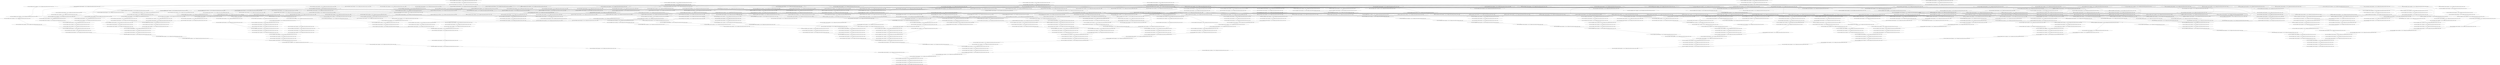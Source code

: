 digraph {
    0 [ label = "Node { entity: Symbol(Entity { index: 275, generation: 1 }), size: (80, 80), adjacent_to: None, rank: None, order: None, x: None, y: None }" ]
    1 [ label = "Node { entity: Port(Entity { index: 276, generation: 1 }), size: (5, 5), adjacent_to: None, rank: None, order: None, x: None, y: None }" ]
    2 [ label = "Node { entity: Symbol(Entity { index: 287, generation: 1 }), size: (80, 80), adjacent_to: None, rank: None, order: None, x: None, y: None }" ]
    3 [ label = "Node { entity: Port(Entity { index: 289, generation: 1 }), size: (5, 5), adjacent_to: None, rank: None, order: None, x: None, y: None }" ]
    4 [ label = "Node { entity: Symbol(Entity { index: 306, generation: 1 }), size: (80, 80), adjacent_to: None, rank: None, order: None, x: None, y: None }" ]
    5 [ label = "Node { entity: Port(Entity { index: 308, generation: 1 }), size: (5, 5), adjacent_to: None, rank: None, order: None, x: None, y: None }" ]
    6 [ label = "Node { entity: Symbol(Entity { index: 318, generation: 1 }), size: (80, 80), adjacent_to: None, rank: None, order: None, x: None, y: None }" ]
    7 [ label = "Node { entity: Port(Entity { index: 320, generation: 1 }), size: (5, 5), adjacent_to: None, rank: None, order: None, x: None, y: None }" ]
    8 [ label = "Node { entity: Symbol(Entity { index: 326, generation: 1 }), size: (80, 80), adjacent_to: None, rank: None, order: None, x: None, y: None }" ]
    9 [ label = "Node { entity: Port(Entity { index: 328, generation: 1 }), size: (5, 5), adjacent_to: None, rank: None, order: None, x: None, y: None }" ]
    10 [ label = "Node { entity: Symbol(Entity { index: 359, generation: 1 }), size: (80, 80), adjacent_to: None, rank: None, order: None, x: None, y: None }" ]
    11 [ label = "Node { entity: Port(Entity { index: 360, generation: 1 }), size: (5, 5), adjacent_to: None, rank: None, order: None, x: None, y: None }" ]
    12 [ label = "Node { entity: Symbol(Entity { index: 460, generation: 1 }), size: (80, 80), adjacent_to: None, rank: None, order: None, x: None, y: None }" ]
    13 [ label = "Node { entity: Port(Entity { index: 462, generation: 1 }), size: (5, 5), adjacent_to: None, rank: None, order: None, x: None, y: None }" ]
    14 [ label = "Node { entity: Symbol(Entity { index: 510, generation: 1 }), size: (80, 80), adjacent_to: None, rank: None, order: None, x: None, y: None }" ]
    15 [ label = "Node { entity: Port(Entity { index: 511, generation: 1 }), size: (5, 5), adjacent_to: None, rank: None, order: None, x: None, y: None }" ]
    16 [ label = "Node { entity: Symbol(Entity { index: 621, generation: 1 }), size: (80, 80), adjacent_to: None, rank: None, order: None, x: None, y: None }" ]
    17 [ label = "Node { entity: Port(Entity { index: 622, generation: 1 }), size: (5, 5), adjacent_to: None, rank: None, order: None, x: None, y: None }" ]
    18 [ label = "Node { entity: Symbol(Entity { index: 744, generation: 1 }), size: (80, 80), adjacent_to: None, rank: None, order: None, x: None, y: None }" ]
    19 [ label = "Node { entity: Port(Entity { index: 745, generation: 1 }), size: (5, 5), adjacent_to: None, rank: None, order: None, x: None, y: None }" ]
    20 [ label = "Node { entity: Symbol(Entity { index: 748, generation: 1 }), size: (80, 80), adjacent_to: None, rank: None, order: None, x: None, y: None }" ]
    21 [ label = "Node { entity: Port(Entity { index: 750, generation: 1 }), size: (5, 5), adjacent_to: None, rank: None, order: None, x: None, y: None }" ]
    22 [ label = "Node { entity: Symbol(Entity { index: 810, generation: 1 }), size: (80, 80), adjacent_to: None, rank: None, order: None, x: None, y: None }" ]
    23 [ label = "Node { entity: Port(Entity { index: 811, generation: 1 }), size: (5, 5), adjacent_to: None, rank: None, order: None, x: None, y: None }" ]
    24 [ label = "Node { entity: Symbol(Entity { index: 814, generation: 1 }), size: (80, 80), adjacent_to: None, rank: None, order: None, x: None, y: None }" ]
    25 [ label = "Node { entity: Port(Entity { index: 816, generation: 1 }), size: (5, 5), adjacent_to: None, rank: None, order: None, x: None, y: None }" ]
    26 [ label = "Node { entity: ListenerJunction(Entity { index: 852, generation: 1 }), size: (3, 3), adjacent_to: None, rank: None, order: None, x: None, y: None }" ]
    27 [ label = "Node { entity: Symbol(Entity { index: 370, generation: 1 }), size: (80, 80), adjacent_to: None, rank: None, order: None, x: None, y: None }" ]
    28 [ label = "Node { entity: Port(Entity { index: 371, generation: 1 }), size: (5, 5), adjacent_to: None, rank: None, order: None, x: None, y: None }" ]
    29 [ label = "Node { entity: Symbol(Entity { index: 385, generation: 1 }), size: (80, 80), adjacent_to: None, rank: None, order: None, x: None, y: None }" ]
    30 [ label = "Node { entity: Port(Entity { index: 388, generation: 1 }), size: (5, 5), adjacent_to: None, rank: None, order: None, x: None, y: None }" ]
    31 [ label = "Node { entity: Symbol(Entity { index: 429, generation: 1 }), size: (80, 80), adjacent_to: None, rank: None, order: None, x: None, y: None }" ]
    32 [ label = "Node { entity: Port(Entity { index: 431, generation: 1 }), size: (5, 5), adjacent_to: None, rank: None, order: None, x: None, y: None }" ]
    33 [ label = "Node { entity: Port(Entity { index: 513, generation: 1 }), size: (5, 5), adjacent_to: None, rank: None, order: None, x: None, y: None }" ]
    34 [ label = "Node { entity: Symbol(Entity { index: 421, generation: 1 }), size: (80, 80), adjacent_to: None, rank: None, order: None, x: None, y: None }" ]
    35 [ label = "Node { entity: Port(Entity { index: 422, generation: 1 }), size: (5, 5), adjacent_to: None, rank: None, order: None, x: None, y: None }" ]
    36 [ label = "Node { entity: Symbol(Entity { index: 720, generation: 1 }), size: (80, 80), adjacent_to: None, rank: None, order: None, x: None, y: None }" ]
    37 [ label = "Node { entity: Port(Entity { index: 723, generation: 1 }), size: (5, 5), adjacent_to: None, rank: None, order: None, x: None, y: None }" ]
    38 [ label = "Node { entity: Symbol(Entity { index: 518, generation: 1 }), size: (80, 80), adjacent_to: None, rank: None, order: None, x: None, y: None }" ]
    39 [ label = "Node { entity: Port(Entity { index: 520, generation: 1 }), size: (5, 5), adjacent_to: None, rank: None, order: None, x: None, y: None }" ]
    40 [ label = "Node { entity: Symbol(Entity { index: 613, generation: 1 }), size: (80, 80), adjacent_to: None, rank: None, order: None, x: None, y: None }" ]
    41 [ label = "Node { entity: Port(Entity { index: 616, generation: 1 }), size: (5, 5), adjacent_to: None, rank: None, order: None, x: None, y: None }" ]
    42 [ label = "Node { entity: Symbol(Entity { index: 598, generation: 1 }), size: (80, 80), adjacent_to: None, rank: None, order: None, x: None, y: None }" ]
    43 [ label = "Node { entity: Port(Entity { index: 601, generation: 1 }), size: (5, 5), adjacent_to: None, rank: None, order: None, x: None, y: None }" ]
    44 [ label = "Node { entity: Symbol(Entity { index: 732, generation: 1 }), size: (80, 80), adjacent_to: None, rank: None, order: None, x: None, y: None }" ]
    45 [ label = "Node { entity: Port(Entity { index: 734, generation: 1 }), size: (5, 5), adjacent_to: None, rank: None, order: None, x: None, y: None }" ]
    46 [ label = "Node { entity: Symbol(Entity { index: 494, generation: 1 }), size: (80, 80), adjacent_to: None, rank: None, order: None, x: None, y: None }" ]
    47 [ label = "Node { entity: Port(Entity { index: 497, generation: 1 }), size: (5, 5), adjacent_to: None, rank: None, order: None, x: None, y: None }" ]
    48 [ label = "Node { entity: Symbol(Entity { index: 609, generation: 1 }), size: (80, 80), adjacent_to: None, rank: None, order: None, x: None, y: None }" ]
    49 [ label = "Node { entity: Port(Entity { index: 611, generation: 1 }), size: (5, 5), adjacent_to: None, rank: None, order: None, x: None, y: None }" ]
    50 [ label = "Node { entity: Symbol(Entity { index: 606, generation: 1 }), size: (80, 80), adjacent_to: None, rank: None, order: None, x: None, y: None }" ]
    51 [ label = "Node { entity: Port(Entity { index: 608, generation: 1 }), size: (5, 5), adjacent_to: None, rank: None, order: None, x: None, y: None }" ]
    52 [ label = "Node { entity: Symbol(Entity { index: 646, generation: 1 }), size: (80, 80), adjacent_to: None, rank: None, order: None, x: None, y: None }" ]
    53 [ label = "Node { entity: Port(Entity { index: 648, generation: 1 }), size: (5, 5), adjacent_to: None, rank: None, order: None, x: None, y: None }" ]
    54 [ label = "Node { entity: Symbol(Entity { index: 294, generation: 1 }), size: (80, 80), adjacent_to: None, rank: None, order: None, x: None, y: None }" ]
    55 [ label = "Node { entity: Port(Entity { index: 296, generation: 1 }), size: (5, 5), adjacent_to: None, rank: None, order: None, x: None, y: None }" ]
    56 [ label = "Node { entity: Symbol(Entity { index: 766, generation: 1 }), size: (80, 80), adjacent_to: None, rank: None, order: None, x: None, y: None }" ]
    57 [ label = "Node { entity: Port(Entity { index: 769, generation: 1 }), size: (5, 5), adjacent_to: None, rank: None, order: None, x: None, y: None }" ]
    58 [ label = "Node { entity: Symbol(Entity { index: 456, generation: 1 }), size: (80, 80), adjacent_to: None, rank: None, order: None, x: None, y: None }" ]
    59 [ label = "Node { entity: Port(Entity { index: 459, generation: 1 }), size: (5, 5), adjacent_to: None, rank: None, order: None, x: None, y: None }" ]
    60 [ label = "Node { entity: Symbol(Entity { index: 490, generation: 1 }), size: (80, 80), adjacent_to: None, rank: None, order: None, x: None, y: None }" ]
    61 [ label = "Node { entity: Port(Entity { index: 492, generation: 1 }), size: (5, 5), adjacent_to: None, rank: None, order: None, x: None, y: None }" ]
    62 [ label = "Node { entity: Symbol(Entity { index: 625, generation: 1 }), size: (80, 80), adjacent_to: None, rank: None, order: None, x: None, y: None }" ]
    63 [ label = "Node { entity: Port(Entity { index: 627, generation: 1 }), size: (5, 5), adjacent_to: None, rank: None, order: None, x: None, y: None }" ]
    64 [ label = "Node { entity: Symbol(Entity { index: 818, generation: 1 }), size: (80, 80), adjacent_to: None, rank: None, order: None, x: None, y: None }" ]
    65 [ label = "Node { entity: Port(Entity { index: 821, generation: 1 }), size: (5, 5), adjacent_to: None, rank: None, order: None, x: None, y: None }" ]
    66 [ label = "Node { entity: Symbol(Entity { index: 471, generation: 1 }), size: (80, 80), adjacent_to: None, rank: None, order: None, x: None, y: None }" ]
    67 [ label = "Node { entity: Port(Entity { index: 474, generation: 1 }), size: (5, 5), adjacent_to: None, rank: None, order: None, x: None, y: None }" ]
    68 [ label = "Node { entity: Symbol(Entity { index: 514, generation: 1 }), size: (80, 80), adjacent_to: None, rank: None, order: None, x: None, y: None }" ]
    69 [ label = "Node { entity: Port(Entity { index: 516, generation: 1 }), size: (5, 5), adjacent_to: None, rank: None, order: None, x: None, y: None }" ]
    70 [ label = "Node { entity: Symbol(Entity { index: 249, generation: 1 }), size: (80, 80), adjacent_to: None, rank: None, order: None, x: None, y: None }" ]
    71 [ label = "Node { entity: Port(Entity { index: 250, generation: 1 }), size: (5, 5), adjacent_to: None, rank: None, order: None, x: None, y: None }" ]
    72 [ label = "Node { entity: Symbol(Entity { index: 310, generation: 1 }), size: (80, 80), adjacent_to: None, rank: None, order: None, x: None, y: None }" ]
    73 [ label = "Node { entity: Port(Entity { index: 311, generation: 1 }), size: (5, 5), adjacent_to: None, rank: None, order: None, x: None, y: None }" ]
    74 [ label = "Node { entity: Symbol(Entity { index: 344, generation: 1 }), size: (80, 80), adjacent_to: None, rank: None, order: None, x: None, y: None }" ]
    75 [ label = "Node { entity: Port(Entity { index: 346, generation: 1 }), size: (5, 5), adjacent_to: None, rank: None, order: None, x: None, y: None }" ]
    76 [ label = "Node { entity: Symbol(Entity { index: 417, generation: 1 }), size: (80, 80), adjacent_to: None, rank: None, order: None, x: None, y: None }" ]
    77 [ label = "Node { entity: Port(Entity { index: 419, generation: 1 }), size: (5, 5), adjacent_to: None, rank: None, order: None, x: None, y: None }" ]
    78 [ label = "Node { entity: Symbol(Entity { index: 468, generation: 1 }), size: (80, 80), adjacent_to: None, rank: None, order: None, x: None, y: None }" ]
    79 [ label = "Node { entity: Port(Entity { index: 469, generation: 1 }), size: (5, 5), adjacent_to: None, rank: None, order: None, x: None, y: None }" ]
    80 [ label = "Node { entity: Symbol(Entity { index: 522, generation: 1 }), size: (80, 80), adjacent_to: None, rank: None, order: None, x: None, y: None }" ]
    81 [ label = "Node { entity: Port(Entity { index: 524, generation: 1 }), size: (5, 5), adjacent_to: None, rank: None, order: None, x: None, y: None }" ]
    82 [ label = "Node { entity: Symbol(Entity { index: 530, generation: 1 }), size: (80, 80), adjacent_to: None, rank: None, order: None, x: None, y: None }" ]
    83 [ label = "Node { entity: Port(Entity { index: 531, generation: 1 }), size: (5, 5), adjacent_to: None, rank: None, order: None, x: None, y: None }" ]
    84 [ label = "Node { entity: Symbol(Entity { index: 602, generation: 1 }), size: (80, 80), adjacent_to: None, rank: None, order: None, x: None, y: None }" ]
    85 [ label = "Node { entity: Port(Entity { index: 604, generation: 1 }), size: (5, 5), adjacent_to: None, rank: None, order: None, x: None, y: None }" ]
    86 [ label = "Node { entity: Symbol(Entity { index: 633, generation: 1 }), size: (80, 80), adjacent_to: None, rank: None, order: None, x: None, y: None }" ]
    87 [ label = "Node { entity: Port(Entity { index: 634, generation: 1 }), size: (5, 5), adjacent_to: None, rank: None, order: None, x: None, y: None }" ]
    88 [ label = "Node { entity: Symbol(Entity { index: 639, generation: 1 }), size: (80, 80), adjacent_to: None, rank: None, order: None, x: None, y: None }" ]
    89 [ label = "Node { entity: Port(Entity { index: 640, generation: 1 }), size: (5, 5), adjacent_to: None, rank: None, order: None, x: None, y: None }" ]
    90 [ label = "Node { entity: Symbol(Entity { index: 681, generation: 1 }), size: (80, 80), adjacent_to: None, rank: None, order: None, x: None, y: None }" ]
    91 [ label = "Node { entity: Port(Entity { index: 682, generation: 1 }), size: (5, 5), adjacent_to: None, rank: None, order: None, x: None, y: None }" ]
    92 [ label = "Node { entity: Symbol(Entity { index: 724, generation: 1 }), size: (80, 80), adjacent_to: None, rank: None, order: None, x: None, y: None }" ]
    93 [ label = "Node { entity: Port(Entity { index: 726, generation: 1 }), size: (5, 5), adjacent_to: None, rank: None, order: None, x: None, y: None }" ]
    94 [ label = "Node { entity: Symbol(Entity { index: 728, generation: 1 }), size: (80, 80), adjacent_to: None, rank: None, order: None, x: None, y: None }" ]
    95 [ label = "Node { entity: Port(Entity { index: 729, generation: 1 }), size: (5, 5), adjacent_to: None, rank: None, order: None, x: None, y: None }" ]
    96 [ label = "Node { entity: Port(Entity { index: 768, generation: 1 }), size: (5, 5), adjacent_to: None, rank: None, order: None, x: None, y: None }" ]
    97 [ label = "Node { entity: Symbol(Entity { index: 773, generation: 1 }), size: (80, 80), adjacent_to: None, rank: None, order: None, x: None, y: None }" ]
    98 [ label = "Node { entity: Port(Entity { index: 774, generation: 1 }), size: (5, 5), adjacent_to: None, rank: None, order: None, x: None, y: None }" ]
    99 [ label = "Node { entity: Symbol(Entity { index: 806, generation: 1 }), size: (80, 80), adjacent_to: None, rank: None, order: None, x: None, y: None }" ]
    100 [ label = "Node { entity: Port(Entity { index: 807, generation: 1 }), size: (5, 5), adjacent_to: None, rank: None, order: None, x: None, y: None }" ]
    101 [ label = "Node { entity: Port(Entity { index: 812, generation: 1 }), size: (5, 5), adjacent_to: None, rank: None, order: None, x: None, y: None }" ]
    102 [ label = "Node { entity: ListenerJunction(Entity { index: 899, generation: 1 }), size: (3, 3), adjacent_to: None, rank: None, order: None, x: None, y: None }" ]
    103 [ label = "Node { entity: Symbol(Entity { index: 263, generation: 1 }), size: (80, 80), adjacent_to: None, rank: None, order: None, x: None, y: None }" ]
    104 [ label = "Node { entity: Port(Entity { index: 264, generation: 1 }), size: (5, 5), adjacent_to: None, rank: None, order: None, x: None, y: None }" ]
    105 [ label = "Node { entity: Symbol(Entity { index: 340, generation: 1 }), size: (80, 80), adjacent_to: None, rank: None, order: None, x: None, y: None }" ]
    106 [ label = "Node { entity: Port(Entity { index: 342, generation: 1 }), size: (5, 5), adjacent_to: None, rank: None, order: None, x: None, y: None }" ]
    107 [ label = "Node { entity: Symbol(Entity { index: 348, generation: 1 }), size: (80, 80), adjacent_to: None, rank: None, order: None, x: None, y: None }" ]
    108 [ label = "Node { entity: Port(Entity { index: 350, generation: 1 }), size: (5, 5), adjacent_to: None, rank: None, order: None, x: None, y: None }" ]
    109 [ label = "Node { entity: Symbol(Entity { index: 413, generation: 1 }), size: (80, 80), adjacent_to: None, rank: None, order: None, x: None, y: None }" ]
    110 [ label = "Node { entity: Port(Entity { index: 415, generation: 1 }), size: (5, 5), adjacent_to: None, rank: None, order: None, x: None, y: None }" ]
    111 [ label = "Node { entity: Symbol(Entity { index: 445, generation: 1 }), size: (80, 80), adjacent_to: None, rank: None, order: None, x: None, y: None }" ]
    112 [ label = "Node { entity: Port(Entity { index: 447, generation: 1 }), size: (5, 5), adjacent_to: None, rank: None, order: None, x: None, y: None }" ]
    113 [ label = "Node { entity: Symbol(Entity { index: 475, generation: 1 }), size: (80, 80), adjacent_to: None, rank: None, order: None, x: None, y: None }" ]
    114 [ label = "Node { entity: Port(Entity { index: 476, generation: 1 }), size: (5, 5), adjacent_to: None, rank: None, order: None, x: None, y: None }" ]
    115 [ label = "Node { entity: Symbol(Entity { index: 478, generation: 1 }), size: (80, 80), adjacent_to: None, rank: None, order: None, x: None, y: None }" ]
    116 [ label = "Node { entity: Port(Entity { index: 480, generation: 1 }), size: (5, 5), adjacent_to: None, rank: None, order: None, x: None, y: None }" ]
    117 [ label = "Node { entity: Symbol(Entity { index: 506, generation: 1 }), size: (80, 80), adjacent_to: None, rank: None, order: None, x: None, y: None }" ]
    118 [ label = "Node { entity: Port(Entity { index: 508, generation: 1 }), size: (5, 5), adjacent_to: None, rank: None, order: None, x: None, y: None }" ]
    119 [ label = "Node { entity: Symbol(Entity { index: 586, generation: 1 }), size: (80, 80), adjacent_to: None, rank: None, order: None, x: None, y: None }" ]
    120 [ label = "Node { entity: Port(Entity { index: 588, generation: 1 }), size: (5, 5), adjacent_to: None, rank: None, order: None, x: None, y: None }" ]
    121 [ label = "Node { entity: Port(Entity { index: 615, generation: 1 }), size: (5, 5), adjacent_to: None, rank: None, order: None, x: None, y: None }" ]
    122 [ label = "Node { entity: Symbol(Entity { index: 784, generation: 1 }), size: (80, 80), adjacent_to: None, rank: None, order: None, x: None, y: None }" ]
    123 [ label = "Node { entity: Port(Entity { index: 785, generation: 1 }), size: (5, 5), adjacent_to: None, rank: None, order: None, x: None, y: None }" ]
    124 [ label = "Node { entity: Symbol(Entity { index: 791, generation: 1 }), size: (80, 80), adjacent_to: None, rank: None, order: None, x: None, y: None }" ]
    125 [ label = "Node { entity: Port(Entity { index: 792, generation: 1 }), size: (5, 5), adjacent_to: None, rank: None, order: None, x: None, y: None }" ]
    126 [ label = "Node { entity: Symbol(Entity { index: 826, generation: 1 }), size: (80, 80), adjacent_to: None, rank: None, order: None, x: None, y: None }" ]
    127 [ label = "Node { entity: Port(Entity { index: 828, generation: 1 }), size: (5, 5), adjacent_to: None, rank: None, order: None, x: None, y: None }" ]
    128 [ label = "Node { entity: ListenerJunction(Entity { index: 917, generation: 1 }), size: (3, 3), adjacent_to: None, rank: None, order: None, x: None, y: None }" ]
    129 [ label = "Node { entity: Symbol(Entity { index: 582, generation: 1 }), size: (80, 80), adjacent_to: None, rank: None, order: None, x: None, y: None }" ]
    130 [ label = "Node { entity: Port(Entity { index: 585, generation: 1 }), size: (5, 5), adjacent_to: None, rank: None, order: None, x: None, y: None }" ]
    131 [ label = "Node { entity: Symbol(Entity { index: 708, generation: 1 }), size: (80, 80), adjacent_to: None, rank: None, order: None, x: None, y: None }" ]
    132 [ label = "Node { entity: Port(Entity { index: 710, generation: 1 }), size: (5, 5), adjacent_to: None, rank: None, order: None, x: None, y: None }" ]
    133 [ label = "Node { entity: Symbol(Entity { index: 259, generation: 1 }), size: (80, 80), adjacent_to: None, rank: None, order: None, x: None, y: None }" ]
    134 [ label = "Node { entity: Port(Entity { index: 260, generation: 1 }), size: (5, 5), adjacent_to: None, rank: None, order: None, x: None, y: None }" ]
    135 [ label = "Node { entity: Symbol(Entity { index: 533, generation: 1 }), size: (80, 80), adjacent_to: None, rank: None, order: None, x: None, y: None }" ]
    136 [ label = "Node { entity: Port(Entity { index: 536, generation: 1 }), size: (5, 5), adjacent_to: None, rank: None, order: None, x: None, y: None }" ]
    137 [ label = "Node { entity: Symbol(Entity { index: 425, generation: 1 }), size: (80, 80), adjacent_to: None, rank: None, order: None, x: None, y: None }" ]
    138 [ label = "Node { entity: Port(Entity { index: 426, generation: 1 }), size: (5, 5), adjacent_to: None, rank: None, order: None, x: None, y: None }" ]
    139 [ label = "Node { entity: Symbol(Entity { index: 541, generation: 1 }), size: (80, 80), adjacent_to: None, rank: None, order: None, x: None, y: None }" ]
    140 [ label = "Node { entity: Port(Entity { index: 544, generation: 1 }), size: (5, 5), adjacent_to: None, rank: None, order: None, x: None, y: None }" ]
    141 [ label = "Node { entity: Symbol(Entity { index: 271, generation: 1 }), size: (80, 80), adjacent_to: None, rank: None, order: None, x: None, y: None }" ]
    142 [ label = "Node { entity: Port(Entity { index: 274, generation: 1 }), size: (5, 5), adjacent_to: None, rank: None, order: None, x: None, y: None }" ]
    143 [ label = "Node { entity: Port(Entity { index: 709, generation: 1 }), size: (5, 5), adjacent_to: None, rank: None, order: None, x: None, y: None }" ]
    144 [ label = "Node { entity: Port(Entity { index: 477, generation: 1 }), size: (5, 5), adjacent_to: None, rank: None, order: None, x: None, y: None }" ]
    145 [ label = "Node { entity: Symbol(Entity { index: 758, generation: 1 }), size: (80, 80), adjacent_to: None, rank: None, order: None, x: None, y: None }" ]
    146 [ label = "Node { entity: Port(Entity { index: 760, generation: 1 }), size: (5, 5), adjacent_to: None, rank: None, order: None, x: None, y: None }" ]
    147 [ label = "Node { entity: Symbol(Entity { index: 564, generation: 1 }), size: (80, 80), adjacent_to: None, rank: None, order: None, x: None, y: None }" ]
    148 [ label = "Node { entity: Port(Entity { index: 567, generation: 1 }), size: (5, 5), adjacent_to: None, rank: None, order: None, x: None, y: None }" ]
    149 [ label = "Node { entity: Symbol(Entity { index: 740, generation: 1 }), size: (80, 80), adjacent_to: None, rank: None, order: None, x: None, y: None }" ]
    150 [ label = "Node { entity: Port(Entity { index: 742, generation: 1 }), size: (5, 5), adjacent_to: None, rank: None, order: None, x: None, y: None }" ]
    151 [ label = "Node { entity: Symbol(Entity { index: 298, generation: 1 }), size: (80, 80), adjacent_to: None, rank: None, order: None, x: None, y: None }" ]
    152 [ label = "Node { entity: Port(Entity { index: 300, generation: 1 }), size: (5, 5), adjacent_to: None, rank: None, order: None, x: None, y: None }" ]
    153 [ label = "Node { entity: Symbol(Entity { index: 840, generation: 1 }), size: (80, 80), adjacent_to: None, rank: None, order: None, x: None, y: None }" ]
    154 [ label = "Node { entity: Port(Entity { index: 843, generation: 1 }), size: (5, 5), adjacent_to: None, rank: None, order: None, x: None, y: None }" ]
    155 [ label = "Node { entity: Symbol(Entity { index: 255, generation: 1 }), size: (80, 80), adjacent_to: None, rank: None, order: None, x: None, y: None }" ]
    156 [ label = "Node { entity: Port(Entity { index: 256, generation: 1 }), size: (5, 5), adjacent_to: None, rank: None, order: None, x: None, y: None }" ]
    157 [ label = "Node { entity: Symbol(Entity { index: 283, generation: 1 }), size: (80, 80), adjacent_to: None, rank: None, order: None, x: None, y: None }" ]
    158 [ label = "Node { entity: Port(Entity { index: 284, generation: 1 }), size: (5, 5), adjacent_to: None, rank: None, order: None, x: None, y: None }" ]
    159 [ label = "Node { entity: Port(Entity { index: 295, generation: 1 }), size: (5, 5), adjacent_to: None, rank: None, order: None, x: None, y: None }" ]
    160 [ label = "Node { entity: Port(Entity { index: 327, generation: 1 }), size: (5, 5), adjacent_to: None, rank: None, order: None, x: None, y: None }" ]
    161 [ label = "Node { entity: Symbol(Entity { index: 336, generation: 1 }), size: (80, 80), adjacent_to: None, rank: None, order: None, x: None, y: None }" ]
    162 [ label = "Node { entity: Port(Entity { index: 338, generation: 1 }), size: (5, 5), adjacent_to: None, rank: None, order: None, x: None, y: None }" ]
    163 [ label = "Node { entity: Symbol(Entity { index: 363, generation: 1 }), size: (80, 80), adjacent_to: None, rank: None, order: None, x: None, y: None }" ]
    164 [ label = "Node { entity: Port(Entity { index: 365, generation: 1 }), size: (5, 5), adjacent_to: None, rank: None, order: None, x: None, y: None }" ]
    165 [ label = "Node { entity: Symbol(Entity { index: 397, generation: 1 }), size: (80, 80), adjacent_to: None, rank: None, order: None, x: None, y: None }" ]
    166 [ label = "Node { entity: Port(Entity { index: 399, generation: 1 }), size: (5, 5), adjacent_to: None, rank: None, order: None, x: None, y: None }" ]
    167 [ label = "Node { entity: Symbol(Entity { index: 405, generation: 1 }), size: (80, 80), adjacent_to: None, rank: None, order: None, x: None, y: None }" ]
    168 [ label = "Node { entity: Port(Entity { index: 407, generation: 1 }), size: (5, 5), adjacent_to: None, rank: None, order: None, x: None, y: None }" ]
    169 [ label = "Node { entity: Port(Entity { index: 472, generation: 1 }), size: (5, 5), adjacent_to: None, rank: None, order: None, x: None, y: None }" ]
    170 [ label = "Node { entity: Symbol(Entity { index: 537, generation: 1 }), size: (80, 80), adjacent_to: None, rank: None, order: None, x: None, y: None }" ]
    171 [ label = "Node { entity: Port(Entity { index: 539, generation: 1 }), size: (5, 5), adjacent_to: None, rank: None, order: None, x: None, y: None }" ]
    172 [ label = "Node { entity: Symbol(Entity { index: 657, generation: 1 }), size: (80, 80), adjacent_to: None, rank: None, order: None, x: None, y: None }" ]
    173 [ label = "Node { entity: Port(Entity { index: 658, generation: 1 }), size: (5, 5), adjacent_to: None, rank: None, order: None, x: None, y: None }" ]
    174 [ label = "Node { entity: Symbol(Entity { index: 673, generation: 1 }), size: (80, 80), adjacent_to: None, rank: None, order: None, x: None, y: None }" ]
    175 [ label = "Node { entity: Port(Entity { index: 675, generation: 1 }), size: (5, 5), adjacent_to: None, rank: None, order: None, x: None, y: None }" ]
    176 [ label = "Node { entity: Port(Entity { index: 725, generation: 1 }), size: (5, 5), adjacent_to: None, rank: None, order: None, x: None, y: None }" ]
    177 [ label = "Node { entity: Symbol(Entity { index: 762, generation: 1 }), size: (80, 80), adjacent_to: None, rank: None, order: None, x: None, y: None }" ]
    178 [ label = "Node { entity: Port(Entity { index: 763, generation: 1 }), size: (5, 5), adjacent_to: None, rank: None, order: None, x: None, y: None }" ]
    179 [ label = "Node { entity: Symbol(Entity { index: 787, generation: 1 }), size: (80, 80), adjacent_to: None, rank: None, order: None, x: None, y: None }" ]
    180 [ label = "Node { entity: Port(Entity { index: 788, generation: 1 }), size: (5, 5), adjacent_to: None, rank: None, order: None, x: None, y: None }" ]
    181 [ label = "Node { entity: Symbol(Entity { index: 802, generation: 1 }), size: (80, 80), adjacent_to: None, rank: None, order: None, x: None, y: None }" ]
    182 [ label = "Node { entity: Port(Entity { index: 804, generation: 1 }), size: (5, 5), adjacent_to: None, rank: None, order: None, x: None, y: None }" ]
    183 [ label = "Node { entity: Symbol(Entity { index: 848, generation: 1 }), size: (80, 80), adjacent_to: None, rank: None, order: None, x: None, y: None }" ]
    184 [ label = "Node { entity: Port(Entity { index: 849, generation: 1 }), size: (5, 5), adjacent_to: None, rank: None, order: None, x: None, y: None }" ]
    185 [ label = "Node { entity: ListenerJunction(Entity { index: 952, generation: 1 }), size: (3, 3), adjacent_to: None, rank: None, order: None, x: None, y: None }" ]
    186 [ label = "Node { entity: Symbol(Entity { index: 332, generation: 1 }), size: (80, 80), adjacent_to: None, rank: None, order: None, x: None, y: None }" ]
    187 [ label = "Node { entity: Port(Entity { index: 333, generation: 1 }), size: (5, 5), adjacent_to: None, rank: None, order: None, x: None, y: None }" ]
    188 [ label = "Node { entity: Port(Entity { index: 525, generation: 1 }), size: (5, 5), adjacent_to: None, rank: None, order: None, x: None, y: None }" ]
    189 [ label = "Node { entity: Port(Entity { index: 301, generation: 1 }), size: (5, 5), adjacent_to: None, rank: None, order: None, x: None, y: None }" ]
    190 [ label = "Node { entity: Symbol(Entity { index: 393, generation: 1 }), size: (80, 80), adjacent_to: None, rank: None, order: None, x: None, y: None }" ]
    191 [ label = "Node { entity: Port(Entity { index: 395, generation: 1 }), size: (5, 5), adjacent_to: None, rank: None, order: None, x: None, y: None }" ]
    192 [ label = "Node { entity: Port(Entity { index: 408, generation: 1 }), size: (5, 5), adjacent_to: None, rank: None, order: None, x: None, y: None }" ]
    193 [ label = "Node { entity: Symbol(Entity { index: 776, generation: 1 }), size: (80, 80), adjacent_to: None, rank: None, order: None, x: None, y: None }" ]
    194 [ label = "Node { entity: Port(Entity { index: 778, generation: 1 }), size: (5, 5), adjacent_to: None, rank: None, order: None, x: None, y: None }" ]
    195 [ label = "Node { entity: Symbol(Entity { index: 552, generation: 1 }), size: (80, 80), adjacent_to: None, rank: None, order: None, x: None, y: None }" ]
    196 [ label = "Node { entity: Port(Entity { index: 555, generation: 1 }), size: (5, 5), adjacent_to: None, rank: None, order: None, x: None, y: None }" ]
    197 [ label = "Node { entity: Symbol(Entity { index: 692, generation: 1 }), size: (80, 80), adjacent_to: None, rank: None, order: None, x: None, y: None }" ]
    198 [ label = "Node { entity: Port(Entity { index: 694, generation: 1 }), size: (5, 5), adjacent_to: None, rank: None, order: None, x: None, y: None }" ]
    199 [ label = "Node { entity: Symbol(Entity { index: 482, generation: 1 }), size: (80, 80), adjacent_to: None, rank: None, order: None, x: None, y: None }" ]
    200 [ label = "Node { entity: Port(Entity { index: 483, generation: 1 }), size: (5, 5), adjacent_to: None, rank: None, order: None, x: None, y: None }" ]
    201 [ label = "Node { entity: Port(Entity { index: 817, generation: 1 }), size: (5, 5), adjacent_to: None, rank: None, order: None, x: None, y: None }" ]
    202 [ label = "Node { entity: Port(Entity { index: 786, generation: 1 }), size: (5, 5), adjacent_to: None, rank: None, order: None, x: None, y: None }" ]
    203 [ label = "Node { entity: Port(Entity { index: 850, generation: 1 }), size: (5, 5), adjacent_to: None, rank: None, order: None, x: None, y: None }" ]
    204 [ label = "Node { entity: Port(Entity { index: 373, generation: 1 }), size: (5, 5), adjacent_to: None, rank: None, order: None, x: None, y: None }" ]
    205 [ label = "Node { entity: Symbol(Entity { index: 568, generation: 1 }), size: (80, 80), adjacent_to: None, rank: None, order: None, x: None, y: None }" ]
    206 [ label = "Node { entity: Port(Entity { index: 569, generation: 1 }), size: (5, 5), adjacent_to: None, rank: None, order: None, x: None, y: None }" ]
    207 [ label = "Node { entity: Symbol(Entity { index: 267, generation: 1 }), size: (80, 80), adjacent_to: None, rank: None, order: None, x: None, y: None }" ]
    208 [ label = "Node { entity: Port(Entity { index: 268, generation: 1 }), size: (5, 5), adjacent_to: None, rank: None, order: None, x: None, y: None }" ]
    209 [ label = "Node { entity: Port(Entity { index: 805, generation: 1 }), size: (5, 5), adjacent_to: None, rank: None, order: None, x: None, y: None }" ]
    210 [ label = "Node { entity: Port(Entity { index: 286, generation: 1 }), size: (5, 5), adjacent_to: None, rank: None, order: None, x: None, y: None }" ]
    211 [ label = "Node { entity: Symbol(Entity { index: 661, generation: 1 }), size: (80, 80), adjacent_to: None, rank: None, order: None, x: None, y: None }" ]
    212 [ label = "Node { entity: Port(Entity { index: 663, generation: 1 }), size: (5, 5), adjacent_to: None, rank: None, order: None, x: None, y: None }" ]
    213 [ label = "Node { entity: Symbol(Entity { index: 502, generation: 1 }), size: (80, 80), adjacent_to: None, rank: None, order: None, x: None, y: None }" ]
    214 [ label = "Node { entity: Port(Entity { index: 504, generation: 1 }), size: (5, 5), adjacent_to: None, rank: None, order: None, x: None, y: None }" ]
    215 [ label = "Node { entity: Port(Entity { index: 731, generation: 1 }), size: (5, 5), adjacent_to: None, rank: None, order: None, x: None, y: None }" ]
    216 [ label = "Node { entity: Symbol(Entity { index: 265, generation: 1 }), size: (80, 80), adjacent_to: None, rank: None, order: None, x: None, y: None }" ]
    217 [ label = "Node { entity: Port(Entity { index: 266, generation: 1 }), size: (5, 5), adjacent_to: None, rank: None, order: None, x: None, y: None }" ]
    218 [ label = "Node { entity: Symbol(Entity { index: 291, generation: 1 }), size: (80, 80), adjacent_to: None, rank: None, order: None, x: None, y: None }" ]
    219 [ label = "Node { entity: Port(Entity { index: 292, generation: 1 }), size: (5, 5), adjacent_to: None, rank: None, order: None, x: None, y: None }" ]
    220 [ label = "Node { entity: Port(Entity { index: 307, generation: 1 }), size: (5, 5), adjacent_to: None, rank: None, order: None, x: None, y: None }" ]
    221 [ label = "Node { entity: Symbol(Entity { index: 314, generation: 1 }), size: (80, 80), adjacent_to: None, rank: None, order: None, x: None, y: None }" ]
    222 [ label = "Node { entity: Port(Entity { index: 315, generation: 1 }), size: (5, 5), adjacent_to: None, rank: None, order: None, x: None, y: None }" ]
    223 [ label = "Node { entity: Symbol(Entity { index: 322, generation: 1 }), size: (80, 80), adjacent_to: None, rank: None, order: None, x: None, y: None }" ]
    224 [ label = "Node { entity: Port(Entity { index: 323, generation: 1 }), size: (5, 5), adjacent_to: None, rank: None, order: None, x: None, y: None }" ]
    225 [ label = "Node { entity: Symbol(Entity { index: 329, generation: 1 }), size: (80, 80), adjacent_to: None, rank: None, order: None, x: None, y: None }" ]
    226 [ label = "Node { entity: Port(Entity { index: 330, generation: 1 }), size: (5, 5), adjacent_to: None, rank: None, order: None, x: None, y: None }" ]
    227 [ label = "Node { entity: Symbol(Entity { index: 367, generation: 1 }), size: (80, 80), adjacent_to: None, rank: None, order: None, x: None, y: None }" ]
    228 [ label = "Node { entity: Port(Entity { index: 368, generation: 1 }), size: (5, 5), adjacent_to: None, rank: None, order: None, x: None, y: None }" ]
    229 [ label = "Node { entity: Symbol(Entity { index: 378, generation: 1 }), size: (80, 80), adjacent_to: None, rank: None, order: None, x: None, y: None }" ]
    230 [ label = "Node { entity: Port(Entity { index: 379, generation: 1 }), size: (5, 5), adjacent_to: None, rank: None, order: None, x: None, y: None }" ]
    231 [ label = "Node { entity: Port(Entity { index: 394, generation: 1 }), size: (5, 5), adjacent_to: None, rank: None, order: None, x: None, y: None }" ]
    232 [ label = "Node { entity: Symbol(Entity { index: 401, generation: 1 }), size: (80, 80), adjacent_to: None, rank: None, order: None, x: None, y: None }" ]
    233 [ label = "Node { entity: Port(Entity { index: 402, generation: 1 }), size: (5, 5), adjacent_to: None, rank: None, order: None, x: None, y: None }" ]
    234 [ label = "Node { entity: Port(Entity { index: 495, generation: 1 }), size: (5, 5), adjacent_to: None, rank: None, order: None, x: None, y: None }" ]
    235 [ label = "Node { entity: Port(Entity { index: 523, generation: 1 }), size: (5, 5), adjacent_to: None, rank: None, order: None, x: None, y: None }" ]
    236 [ label = "Node { entity: Symbol(Entity { index: 556, generation: 1 }), size: (80, 80), adjacent_to: None, rank: None, order: None, x: None, y: None }" ]
    237 [ label = "Node { entity: Port(Entity { index: 557, generation: 1 }), size: (5, 5), adjacent_to: None, rank: None, order: None, x: None, y: None }" ]
    238 [ label = "Node { entity: Symbol(Entity { index: 576, generation: 1 }), size: (80, 80), adjacent_to: None, rank: None, order: None, x: None, y: None }" ]
    239 [ label = "Node { entity: Port(Entity { index: 577, generation: 1 }), size: (5, 5), adjacent_to: None, rank: None, order: None, x: None, y: None }" ]
    240 [ label = "Node { entity: Port(Entity { index: 583, generation: 1 }), size: (5, 5), adjacent_to: None, rank: None, order: None, x: None, y: None }" ]
    241 [ label = "Node { entity: Symbol(Entity { index: 654, generation: 1 }), size: (80, 80), adjacent_to: None, rank: None, order: None, x: None, y: None }" ]
    242 [ label = "Node { entity: Port(Entity { index: 655, generation: 1 }), size: (5, 5), adjacent_to: None, rank: None, order: None, x: None, y: None }" ]
    243 [ label = "Node { entity: Port(Entity { index: 662, generation: 1 }), size: (5, 5), adjacent_to: None, rank: None, order: None, x: None, y: None }" ]
    244 [ label = "Node { entity: Symbol(Entity { index: 700, generation: 1 }), size: (80, 80), adjacent_to: None, rank: None, order: None, x: None, y: None }" ]
    245 [ label = "Node { entity: Port(Entity { index: 701, generation: 1 }), size: (5, 5), adjacent_to: None, rank: None, order: None, x: None, y: None }" ]
    246 [ label = "Node { entity: Port(Entity { index: 721, generation: 1 }), size: (5, 5), adjacent_to: None, rank: None, order: None, x: None, y: None }" ]
    247 [ label = "Node { entity: Symbol(Entity { index: 752, generation: 1 }), size: (80, 80), adjacent_to: None, rank: None, order: None, x: None, y: None }" ]
    248 [ label = "Node { entity: Port(Entity { index: 753, generation: 1 }), size: (5, 5), adjacent_to: None, rank: None, order: None, x: None, y: None }" ]
    249 [ label = "Node { entity: Symbol(Entity { index: 755, generation: 1 }), size: (80, 80), adjacent_to: None, rank: None, order: None, x: None, y: None }" ]
    250 [ label = "Node { entity: Port(Entity { index: 756, generation: 1 }), size: (5, 5), adjacent_to: None, rank: None, order: None, x: None, y: None }" ]
    251 [ label = "Node { entity: Port(Entity { index: 777, generation: 1 }), size: (5, 5), adjacent_to: None, rank: None, order: None, x: None, y: None }" ]
    252 [ label = "Node { entity: Symbol(Entity { index: 780, generation: 1 }), size: (80, 80), adjacent_to: None, rank: None, order: None, x: None, y: None }" ]
    253 [ label = "Node { entity: Port(Entity { index: 781, generation: 1 }), size: (5, 5), adjacent_to: None, rank: None, order: None, x: None, y: None }" ]
    254 [ label = "Node { entity: Symbol(Entity { index: 798, generation: 1 }), size: (80, 80), adjacent_to: None, rank: None, order: None, x: None, y: None }" ]
    255 [ label = "Node { entity: Port(Entity { index: 799, generation: 1 }), size: (5, 5), adjacent_to: None, rank: None, order: None, x: None, y: None }" ]
    256 [ label = "Node { entity: Port(Entity { index: 803, generation: 1 }), size: (5, 5), adjacent_to: None, rank: None, order: None, x: None, y: None }" ]
    257 [ label = "Node { entity: Symbol(Entity { index: 830, generation: 1 }), size: (80, 80), adjacent_to: None, rank: None, order: None, x: None, y: None }" ]
    258 [ label = "Node { entity: Port(Entity { index: 831, generation: 1 }), size: (5, 5), adjacent_to: None, rank: None, order: None, x: None, y: None }" ]
    259 [ label = "Node { entity: ListenerJunction(Entity { index: 1000, generation: 1 }), size: (3, 3), adjacent_to: None, rank: None, order: None, x: None, y: None }" ]
    260 [ label = "Node { entity: Symbol(Entity { index: 279, generation: 1 }), size: (80, 80), adjacent_to: None, rank: None, order: None, x: None, y: None }" ]
    261 [ label = "Node { entity: Port(Entity { index: 282, generation: 1 }), size: (5, 5), adjacent_to: None, rank: None, order: None, x: None, y: None }" ]
    262 [ label = "Node { entity: Port(Entity { index: 457, generation: 1 }), size: (5, 5), adjacent_to: None, rank: None, order: None, x: None, y: None }" ]
    263 [ label = "Node { entity: Port(Entity { index: 496, generation: 1 }), size: (5, 5), adjacent_to: None, rank: None, order: None, x: None, y: None }" ]
    264 [ label = "Node { entity: Symbol(Entity { index: 844, generation: 1 }), size: (80, 80), adjacent_to: None, rank: None, order: None, x: None, y: None }" ]
    265 [ label = "Node { entity: Port(Entity { index: 847, generation: 1 }), size: (5, 5), adjacent_to: None, rank: None, order: None, x: None, y: None }" ]
    266 [ label = "Node { entity: Port(Entity { index: 362, generation: 1 }), size: (5, 5), adjacent_to: None, rank: None, order: None, x: None, y: None }" ]
    267 [ label = "Node { entity: Symbol(Entity { index: 486, generation: 1 }), size: (80, 80), adjacent_to: None, rank: None, order: None, x: None, y: None }" ]
    268 [ label = "Node { entity: Port(Entity { index: 487, generation: 1 }), size: (5, 5), adjacent_to: None, rank: None, order: None, x: None, y: None }" ]
    269 [ label = "Node { entity: Port(Entity { index: 349, generation: 1 }), size: (5, 5), adjacent_to: None, rank: None, order: None, x: None, y: None }" ]
    270 [ label = "Node { entity: Port(Entity { index: 470, generation: 1 }), size: (5, 5), adjacent_to: None, rank: None, order: None, x: None, y: None }" ]
    271 [ label = "Node { entity: Symbol(Entity { index: 464, generation: 1 }), size: (80, 80), adjacent_to: None, rank: None, order: None, x: None, y: None }" ]
    272 [ label = "Node { entity: Port(Entity { index: 465, generation: 1 }), size: (5, 5), adjacent_to: None, rank: None, order: None, x: None, y: None }" ]
    273 [ label = "Node { entity: Port(Entity { index: 747, generation: 1 }), size: (5, 5), adjacent_to: None, rank: None, order: None, x: None, y: None }" ]
    274 [ label = "Node { entity: Symbol(Entity { index: 545, generation: 1 }), size: (80, 80), adjacent_to: None, rank: None, order: None, x: None, y: None }" ]
    275 [ label = "Node { entity: Port(Entity { index: 547, generation: 1 }), size: (5, 5), adjacent_to: None, rank: None, order: None, x: None, y: None }" ]
    276 [ label = "Node { entity: Port(Entity { index: 571, generation: 1 }), size: (5, 5), adjacent_to: None, rank: None, order: None, x: None, y: None }" ]
    277 [ label = "Node { entity: Symbol(Entity { index: 579, generation: 1 }), size: (80, 80), adjacent_to: None, rank: None, order: None, x: None, y: None }" ]
    278 [ label = "Node { entity: Port(Entity { index: 581, generation: 1 }), size: (5, 5), adjacent_to: None, rank: None, order: None, x: None, y: None }" ]
    279 [ label = "Node { entity: Port(Entity { index: 600, generation: 1 }), size: (5, 5), adjacent_to: None, rank: None, order: None, x: None, y: None }" ]
    280 [ label = "Node { entity: Symbol(Entity { index: 352, generation: 1 }), size: (80, 80), adjacent_to: None, rank: None, order: None, x: None, y: None }" ]
    281 [ label = "Node { entity: Port(Entity { index: 353, generation: 1 }), size: (5, 5), adjacent_to: None, rank: None, order: None, x: None, y: None }" ]
    282 [ label = "Node { entity: Symbol(Entity { index: 669, generation: 1 }), size: (80, 80), adjacent_to: None, rank: None, order: None, x: None, y: None }" ]
    283 [ label = "Node { entity: Port(Entity { index: 672, generation: 1 }), size: (5, 5), adjacent_to: None, rank: None, order: None, x: None, y: None }" ]
    284 [ label = "Node { entity: Symbol(Entity { index: 409, generation: 1 }), size: (80, 80), adjacent_to: None, rank: None, order: None, x: None, y: None }" ]
    285 [ label = "Node { entity: Port(Entity { index: 412, generation: 1 }), size: (5, 5), adjacent_to: None, rank: None, order: None, x: None, y: None }" ]
    286 [ label = "Node { entity: Symbol(Entity { index: 833, generation: 1 }), size: (80, 80), adjacent_to: None, rank: None, order: None, x: None, y: None }" ]
    287 [ label = "Node { entity: Port(Entity { index: 835, generation: 1 }), size: (5, 5), adjacent_to: None, rank: None, order: None, x: None, y: None }" ]
    288 [ label = "Node { entity: Port(Entity { index: 538, generation: 1 }), size: (5, 5), adjacent_to: None, rank: None, order: None, x: None, y: None }" ]
    289 [ label = "Node { entity: Port(Entity { index: 656, generation: 1 }), size: (5, 5), adjacent_to: None, rank: None, order: None, x: None, y: None }" ]
    290 [ label = "Node { entity: Port(Entity { index: 335, generation: 1 }), size: (5, 5), adjacent_to: None, rank: None, order: None, x: None, y: None }" ]
    291 [ label = "Node { entity: Symbol(Entity { index: 704, generation: 1 }), size: (80, 80), adjacent_to: None, rank: None, order: None, x: None, y: None }" ]
    292 [ label = "Node { entity: Port(Entity { index: 705, generation: 1 }), size: (5, 5), adjacent_to: None, rank: None, order: None, x: None, y: None }" ]
    293 [ label = "Node { entity: Port(Entity { index: 321, generation: 1 }), size: (5, 5), adjacent_to: None, rank: None, order: None, x: None, y: None }" ]
    294 [ label = "Node { entity: Port(Entity { index: 386, generation: 1 }), size: (5, 5), adjacent_to: None, rank: None, order: None, x: None, y: None }" ]
    295 [ label = "Node { entity: Port(Entity { index: 509, generation: 1 }), size: (5, 5), adjacent_to: None, rank: None, order: None, x: None, y: None }" ]
    296 [ label = "Node { entity: Port(Entity { index: 846, generation: 1 }), size: (5, 5), adjacent_to: None, rank: None, order: None, x: None, y: None }" ]
    297 [ label = "Node { entity: Port(Entity { index: 727, generation: 1 }), size: (5, 5), adjacent_to: None, rank: None, order: None, x: None, y: None }" ]
    298 [ label = "Node { entity: Symbol(Entity { index: 736, generation: 1 }), size: (80, 80), adjacent_to: None, rank: None, order: None, x: None, y: None }" ]
    299 [ label = "Node { entity: Port(Entity { index: 738, generation: 1 }), size: (5, 5), adjacent_to: None, rank: None, order: None, x: None, y: None }" ]
    300 [ label = "Node { entity: Port(Entity { index: 313, generation: 1 }), size: (5, 5), adjacent_to: None, rank: None, order: None, x: None, y: None }" ]
    301 [ label = "Node { entity: Port(Entity { index: 488, generation: 1 }), size: (5, 5), adjacent_to: None, rank: None, order: None, x: None, y: None }" ]
    302 [ label = "Node { entity: Symbol(Entity { index: 526, generation: 1 }), size: (80, 80), adjacent_to: None, rank: None, order: None, x: None, y: None }" ]
    303 [ label = "Node { entity: Port(Entity { index: 528, generation: 1 }), size: (5, 5), adjacent_to: None, rank: None, order: None, x: None, y: None }" ]
    304 [ label = "Node { entity: Symbol(Entity { index: 677, generation: 1 }), size: (80, 80), adjacent_to: None, rank: None, order: None, x: None, y: None }" ]
    305 [ label = "Node { entity: Port(Entity { index: 680, generation: 1 }), size: (5, 5), adjacent_to: None, rank: None, order: None, x: None, y: None }" ]
    306 [ label = "Node { entity: Port(Entity { index: 411, generation: 1 }), size: (5, 5), adjacent_to: None, rank: None, order: None, x: None, y: None }" ]
    307 [ label = "Node { entity: Symbol(Entity { index: 650, generation: 1 }), size: (80, 80), adjacent_to: None, rank: None, order: None, x: None, y: None }" ]
    308 [ label = "Node { entity: Port(Entity { index: 653, generation: 1 }), size: (5, 5), adjacent_to: None, rank: None, order: None, x: None, y: None }" ]
    309 [ label = "Node { entity: Port(Entity { index: 403, generation: 1 }), size: (5, 5), adjacent_to: None, rank: None, order: None, x: None, y: None }" ]
    310 [ label = "Node { entity: Symbol(Entity { index: 822, generation: 1 }), size: (80, 80), adjacent_to: None, rank: None, order: None, x: None, y: None }" ]
    311 [ label = "Node { entity: Port(Entity { index: 825, generation: 1 }), size: (5, 5), adjacent_to: None, rank: None, order: None, x: None, y: None }" ]
    312 [ label = "Node { entity: Port(Entity { index: 775, generation: 1 }), size: (5, 5), adjacent_to: None, rank: None, order: None, x: None, y: None }" ]
    313 [ label = "Node { entity: Port(Entity { index: 827, generation: 1 }), size: (5, 5), adjacent_to: None, rank: None, order: None, x: None, y: None }" ]
    314 [ label = "Node { entity: Symbol(Entity { index: 498, generation: 1 }), size: (80, 80), adjacent_to: None, rank: None, order: None, x: None, y: None }" ]
    315 [ label = "Node { entity: Port(Entity { index: 500, generation: 1 }), size: (5, 5), adjacent_to: None, rank: None, order: None, x: None, y: None }" ]
    316 [ label = "Node { entity: Port(Entity { index: 793, generation: 1 }), size: (5, 5), adjacent_to: None, rank: None, order: None, x: None, y: None }" ]
    317 [ label = "Node { entity: Symbol(Entity { index: 590, generation: 1 }), size: (80, 80), adjacent_to: None, rank: None, order: None, x: None, y: None }" ]
    318 [ label = "Node { entity: Port(Entity { index: 593, generation: 1 }), size: (5, 5), adjacent_to: None, rank: None, order: None, x: None, y: None }" ]
    319 [ label = "Node { entity: Port(Entity { index: 670, generation: 1 }), size: (5, 5), adjacent_to: None, rank: None, order: None, x: None, y: None }" ]
    320 [ label = "Node { entity: Port(Entity { index: 317, generation: 1 }), size: (5, 5), adjacent_to: None, rank: None, order: None, x: None, y: None }" ]
    321 [ label = "Node { entity: Symbol(Entity { index: 794, generation: 1 }), size: (80, 80), adjacent_to: None, rank: None, order: None, x: None, y: None }" ]
    322 [ label = "Node { entity: Port(Entity { index: 795, generation: 1 }), size: (5, 5), adjacent_to: None, rank: None, order: None, x: None, y: None }" ]
    323 [ label = "Node { entity: Symbol(Entity { index: 389, generation: 1 }), size: (80, 80), adjacent_to: None, rank: None, order: None, x: None, y: None }" ]
    324 [ label = "Node { entity: Port(Entity { index: 390, generation: 1 }), size: (5, 5), adjacent_to: None, rank: None, order: None, x: None, y: None }" ]
    325 [ label = "Node { entity: Port(Entity { index: 801, generation: 1 }), size: (5, 5), adjacent_to: None, rank: None, order: None, x: None, y: None }" ]
    326 [ label = "Node { entity: Port(Entity { index: 467, generation: 1 }), size: (5, 5), adjacent_to: None, rank: None, order: None, x: None, y: None }" ]
    327 [ label = "Node { entity: Port(Entity { index: 671, generation: 1 }), size: (5, 5), adjacent_to: None, rank: None, order: None, x: None, y: None }" ]
    328 [ label = "Node { entity: Port(Entity { index: 324, generation: 1 }), size: (5, 5), adjacent_to: None, rank: None, order: None, x: None, y: None }" ]
    329 [ label = "Node { entity: Port(Entity { index: 337, generation: 1 }), size: (5, 5), adjacent_to: None, rank: None, order: None, x: None, y: None }" ]
    330 [ label = "Node { entity: Symbol(Entity { index: 374, generation: 1 }), size: (80, 80), adjacent_to: None, rank: None, order: None, x: None, y: None }" ]
    331 [ label = "Node { entity: Port(Entity { index: 376, generation: 1 }), size: (5, 5), adjacent_to: None, rank: None, order: None, x: None, y: None }" ]
    332 [ label = "Node { entity: Port(Entity { index: 398, generation: 1 }), size: (5, 5), adjacent_to: None, rank: None, order: None, x: None, y: None }" ]
    333 [ label = "Node { entity: Port(Entity { index: 406, generation: 1 }), size: (5, 5), adjacent_to: None, rank: None, order: None, x: None, y: None }" ]
    334 [ label = "Node { entity: Symbol(Entity { index: 449, generation: 1 }), size: (80, 80), adjacent_to: None, rank: None, order: None, x: None, y: None }" ]
    335 [ label = "Node { entity: Port(Entity { index: 451, generation: 1 }), size: (5, 5), adjacent_to: None, rank: None, order: None, x: None, y: None }" ]
    336 [ label = "Node { entity: Port(Entity { index: 461, generation: 1 }), size: (5, 5), adjacent_to: None, rank: None, order: None, x: None, y: None }" ]
    337 [ label = "Node { entity: Port(Entity { index: 558, generation: 1 }), size: (5, 5), adjacent_to: None, rank: None, order: None, x: None, y: None }" ]
    338 [ label = "Node { entity: Symbol(Entity { index: 636, generation: 1 }), size: (80, 80), adjacent_to: None, rank: None, order: None, x: None, y: None }" ]
    339 [ label = "Node { entity: Port(Entity { index: 638, generation: 1 }), size: (5, 5), adjacent_to: None, rank: None, order: None, x: None, y: None }" ]
    340 [ label = "Node { entity: Port(Entity { index: 737, generation: 1 }), size: (5, 5), adjacent_to: None, rank: None, order: None, x: None, y: None }" ]
    341 [ label = "Node { entity: ListenerJunction(Entity { index: 1099, generation: 1 }), size: (3, 3), adjacent_to: None, rank: None, order: None, x: None, y: None }" ]
    342 [ label = "Node { entity: Port(Entity { index: 589, generation: 1 }), size: (5, 5), adjacent_to: None, rank: None, order: None, x: None, y: None }" ]
    343 [ label = "Node { entity: Symbol(Entity { index: 684, generation: 1 }), size: (80, 80), adjacent_to: None, rank: None, order: None, x: None, y: None }" ]
    344 [ label = "Node { entity: Port(Entity { index: 686, generation: 1 }), size: (5, 5), adjacent_to: None, rank: None, order: None, x: None, y: None }" ]
    345 [ label = "Node { entity: Symbol(Entity { index: 257, generation: 1 }), size: (80, 80), adjacent_to: None, rank: None, order: None, x: None, y: None }" ]
    346 [ label = "Node { entity: Port(Entity { index: 258, generation: 1 }), size: (5, 5), adjacent_to: None, rank: None, order: None, x: None, y: None }" ]
    347 [ label = "Node { entity: Port(Entity { index: 836, generation: 1 }), size: (5, 5), adjacent_to: None, rank: None, order: None, x: None, y: None }" ]
    348 [ label = "Node { entity: Port(Entity { index: 565, generation: 1 }), size: (5, 5), adjacent_to: None, rank: None, order: None, x: None, y: None }" ]
    349 [ label = "Node { entity: Port(Entity { index: 612, generation: 1 }), size: (5, 5), adjacent_to: None, rank: None, order: None, x: None, y: None }" ]
    350 [ label = "Node { entity: Port(Entity { index: 396, generation: 1 }), size: (5, 5), adjacent_to: None, rank: None, order: None, x: None, y: None }" ]
    351 [ label = "Node { entity: Port(Entity { index: 458, generation: 1 }), size: (5, 5), adjacent_to: None, rank: None, order: None, x: None, y: None }" ]
    352 [ label = "Node { entity: Port(Entity { index: 355, generation: 1 }), size: (5, 5), adjacent_to: None, rank: None, order: None, x: None, y: None }" ]
    353 [ label = "Node { entity: Port(Entity { index: 570, generation: 1 }), size: (5, 5), adjacent_to: None, rank: None, order: None, x: None, y: None }" ]
    354 [ label = "Node { entity: Port(Entity { index: 281, generation: 1 }), size: (5, 5), adjacent_to: None, rank: None, order: None, x: None, y: None }" ]
    355 [ label = "Node { entity: Port(Entity { index: 735, generation: 1 }), size: (5, 5), adjacent_to: None, rank: None, order: None, x: None, y: None }" ]
    356 [ label = "Node { entity: Symbol(Entity { index: 381, generation: 1 }), size: (80, 80), adjacent_to: None, rank: None, order: None, x: None, y: None }" ]
    357 [ label = "Node { entity: Port(Entity { index: 383, generation: 1 }), size: (5, 5), adjacent_to: None, rank: None, order: None, x: None, y: None }" ]
    358 [ label = "Node { entity: Symbol(Entity { index: 642, generation: 1 }), size: (80, 80), adjacent_to: None, rank: None, order: None, x: None, y: None }" ]
    359 [ label = "Node { entity: Port(Entity { index: 645, generation: 1 }), size: (5, 5), adjacent_to: None, rank: None, order: None, x: None, y: None }" ]
    360 [ label = "Node { entity: Port(Entity { index: 377, generation: 1 }), size: (5, 5), adjacent_to: None, rank: None, order: None, x: None, y: None }" ]
    361 [ label = "Node { entity: Port(Entity { index: 515, generation: 1 }), size: (5, 5), adjacent_to: None, rank: None, order: None, x: None, y: None }" ]
    362 [ label = "Node { entity: Port(Entity { index: 277, generation: 1 }), size: (5, 5), adjacent_to: None, rank: None, order: None, x: None, y: None }" ]
    363 [ label = "Node { entity: Symbol(Entity { index: 356, generation: 1 }), size: (80, 80), adjacent_to: None, rank: None, order: None, x: None, y: None }" ]
    364 [ label = "Node { entity: Port(Entity { index: 358, generation: 1 }), size: (5, 5), adjacent_to: None, rank: None, order: None, x: None, y: None }" ]
    365 [ label = "Node { entity: Symbol(Entity { index: 572, generation: 1 }), size: (80, 80), adjacent_to: None, rank: None, order: None, x: None, y: None }" ]
    366 [ label = "Node { entity: Port(Entity { index: 573, generation: 1 }), size: (5, 5), adjacent_to: None, rank: None, order: None, x: None, y: None }" ]
    367 [ label = "Node { entity: Port(Entity { index: 660, generation: 1 }), size: (5, 5), adjacent_to: None, rank: None, order: None, x: None, y: None }" ]
    368 [ label = "Node { entity: Port(Entity { index: 505, generation: 1 }), size: (5, 5), adjacent_to: None, rank: None, order: None, x: None, y: None }" ]
    369 [ label = "Node { entity: Port(Entity { index: 584, generation: 1 }), size: (5, 5), adjacent_to: None, rank: None, order: None, x: None, y: None }" ]
    370 [ label = "Node { entity: Port(Entity { index: 566, generation: 1 }), size: (5, 5), adjacent_to: None, rank: None, order: None, x: None, y: None }" ]
    371 [ label = "Node { entity: Port(Entity { index: 797, generation: 1 }), size: (5, 5), adjacent_to: None, rank: None, order: None, x: None, y: None }" ]
    372 [ label = "Node { entity: Port(Entity { index: 809, generation: 1 }), size: (5, 5), adjacent_to: None, rank: None, order: None, x: None, y: None }" ]
    373 [ label = "Node { entity: Port(Entity { index: 824, generation: 1 }), size: (5, 5), adjacent_to: None, rank: None, order: None, x: None, y: None }" ]
    374 [ label = "Node { entity: Port(Entity { index: 269, generation: 1 }), size: (5, 5), adjacent_to: None, rank: None, order: None, x: None, y: None }" ]
    375 [ label = "Node { entity: Port(Entity { index: 501, generation: 1 }), size: (5, 5), adjacent_to: None, rank: None, order: None, x: None, y: None }" ]
    376 [ label = "Node { entity: Port(Entity { index: 416, generation: 1 }), size: (5, 5), adjacent_to: None, rank: None, order: None, x: None, y: None }" ]
    377 [ label = "Node { entity: Port(Entity { index: 644, generation: 1 }), size: (5, 5), adjacent_to: None, rank: None, order: None, x: None, y: None }" ]
    378 [ label = "Node { entity: Port(Entity { index: 414, generation: 1 }), size: (5, 5), adjacent_to: None, rank: None, order: None, x: None, y: None }" ]
    379 [ label = "Node { entity: Port(Entity { index: 532, generation: 1 }), size: (5, 5), adjacent_to: None, rank: None, order: None, x: None, y: None }" ]
    380 [ label = "Node { entity: Symbol(Entity { index: 437, generation: 1 }), size: (80, 80), adjacent_to: None, rank: None, order: None, x: None, y: None }" ]
    381 [ label = "Node { entity: Port(Entity { index: 439, generation: 1 }), size: (5, 5), adjacent_to: None, rank: None, order: None, x: None, y: None }" ]
    382 [ label = "Node { entity: Symbol(Entity { index: 712, generation: 1 }), size: (80, 80), adjacent_to: None, rank: None, order: None, x: None, y: None }" ]
    383 [ label = "Node { entity: Port(Entity { index: 715, generation: 1 }), size: (5, 5), adjacent_to: None, rank: None, order: None, x: None, y: None }" ]
    384 [ label = "Node { entity: Symbol(Entity { index: 302, generation: 1 }), size: (80, 80), adjacent_to: None, rank: None, order: None, x: None, y: None }" ]
    385 [ label = "Node { entity: Port(Entity { index: 304, generation: 1 }), size: (5, 5), adjacent_to: None, rank: None, order: None, x: None, y: None }" ]
    386 [ label = "Node { entity: Port(Entity { index: 366, generation: 1 }), size: (5, 5), adjacent_to: None, rank: None, order: None, x: None, y: None }" ]
    387 [ label = "Node { entity: Port(Entity { index: 587, generation: 1 }), size: (5, 5), adjacent_to: None, rank: None, order: None, x: None, y: None }" ]
    388 [ label = "Node { entity: Port(Entity { index: 683, generation: 1 }), size: (5, 5), adjacent_to: None, rank: None, order: None, x: None, y: None }" ]
    389 [ label = "Node { entity: Port(Entity { index: 325, generation: 1 }), size: (5, 5), adjacent_to: None, rank: None, order: None, x: None, y: None }" ]
    390 [ label = "Node { entity: Symbol(Entity { index: 629, generation: 1 }), size: (80, 80), adjacent_to: None, rank: None, order: None, x: None, y: None }" ]
    391 [ label = "Node { entity: Port(Entity { index: 630, generation: 1 }), size: (5, 5), adjacent_to: None, rank: None, order: None, x: None, y: None }" ]
    392 [ label = "Node { entity: Symbol(Entity { index: 617, generation: 1 }), size: (80, 80), adjacent_to: None, rank: None, order: None, x: None, y: None }" ]
    393 [ label = "Node { entity: Port(Entity { index: 618, generation: 1 }), size: (5, 5), adjacent_to: None, rank: None, order: None, x: None, y: None }" ]
    394 [ label = "Node { entity: Port(Entity { index: 813, generation: 1 }), size: (5, 5), adjacent_to: None, rank: None, order: None, x: None, y: None }" ]
    395 [ label = "Node { entity: Port(Entity { index: 293, generation: 1 }), size: (5, 5), adjacent_to: None, rank: None, order: None, x: None, y: None }" ]
    396 [ label = "Node { entity: Port(Entity { index: 303, generation: 1 }), size: (5, 5), adjacent_to: None, rank: None, order: None, x: None, y: None }" ]
    397 [ label = "Node { entity: Port(Entity { index: 652, generation: 1 }), size: (5, 5), adjacent_to: None, rank: None, order: None, x: None, y: None }" ]
    398 [ label = "Node { entity: Port(Entity { index: 695, generation: 1 }), size: (5, 5), adjacent_to: None, rank: None, order: None, x: None, y: None }" ]
    399 [ label = "Node { entity: Port(Entity { index: 369, generation: 1 }), size: (5, 5), adjacent_to: None, rank: None, order: None, x: None, y: None }" ]
    400 [ label = "Node { entity: Port(Entity { index: 591, generation: 1 }), size: (5, 5), adjacent_to: None, rank: None, order: None, x: None, y: None }" ]
    401 [ label = "Node { entity: Port(Entity { index: 428, generation: 1 }), size: (5, 5), adjacent_to: None, rank: None, order: None, x: None, y: None }" ]
    402 [ label = "Node { entity: Port(Entity { index: 438, generation: 1 }), size: (5, 5), adjacent_to: None, rank: None, order: None, x: None, y: None }" ]
    403 [ label = "Node { entity: Symbol(Entity { index: 441, generation: 1 }), size: (80, 80), adjacent_to: None, rank: None, order: None, x: None, y: None }" ]
    404 [ label = "Node { entity: Port(Entity { index: 444, generation: 1 }), size: (5, 5), adjacent_to: None, rank: None, order: None, x: None, y: None }" ]
    405 [ label = "Node { entity: Port(Entity { index: 554, generation: 1 }), size: (5, 5), adjacent_to: None, rank: None, order: None, x: None, y: None }" ]
    406 [ label = "Node { entity: Port(Entity { index: 484, generation: 1 }), size: (5, 5), adjacent_to: None, rank: None, order: None, x: None, y: None }" ]
    407 [ label = "Node { entity: Port(Entity { index: 761, generation: 1 }), size: (5, 5), adjacent_to: None, rank: None, order: None, x: None, y: None }" ]
    408 [ label = "Node { entity: Port(Entity { index: 443, generation: 1 }), size: (5, 5), adjacent_to: None, rank: None, order: None, x: None, y: None }" ]
    409 [ label = "Node { entity: Port(Entity { index: 851, generation: 1 }), size: (5, 5), adjacent_to: None, rank: None, order: None, x: None, y: None }" ]
    410 [ label = "Node { entity: Port(Entity { index: 442, generation: 1 }), size: (5, 5), adjacent_to: None, rank: None, order: None, x: None, y: None }" ]
    411 [ label = "Node { entity: Port(Entity { index: 559, generation: 1 }), size: (5, 5), adjacent_to: None, rank: None, order: None, x: None, y: None }" ]
    412 [ label = "Node { entity: Port(Entity { index: 664, generation: 1 }), size: (5, 5), adjacent_to: None, rank: None, order: None, x: None, y: None }" ]
    413 [ label = "Node { entity: Port(Entity { index: 819, generation: 1 }), size: (5, 5), adjacent_to: None, rank: None, order: None, x: None, y: None }" ]
    414 [ label = "Node { entity: Port(Entity { index: 463, generation: 1 }), size: (5, 5), adjacent_to: None, rank: None, order: None, x: None, y: None }" ]
    415 [ label = "Node { entity: Port(Entity { index: 685, generation: 1 }), size: (5, 5), adjacent_to: None, rank: None, order: None, x: None, y: None }" ]
    416 [ label = "Node { entity: Symbol(Entity { index: 433, generation: 1 }), size: (80, 80), adjacent_to: None, rank: None, order: None, x: None, y: None }" ]
    417 [ label = "Node { entity: Port(Entity { index: 435, generation: 1 }), size: (5, 5), adjacent_to: None, rank: None, order: None, x: None, y: None }" ]
    418 [ label = "Node { entity: Port(Entity { index: 649, generation: 1 }), size: (5, 5), adjacent_to: None, rank: None, order: None, x: None, y: None }" ]
    419 [ label = "Node { entity: Port(Entity { index: 334, generation: 1 }), size: (5, 5), adjacent_to: None, rank: None, order: None, x: None, y: None }" ]
    420 [ label = "Node { entity: Symbol(Entity { index: 688, generation: 1 }), size: (80, 80), adjacent_to: None, rank: None, order: None, x: None, y: None }" ]
    421 [ label = "Node { entity: Port(Entity { index: 691, generation: 1 }), size: (5, 5), adjacent_to: None, rank: None, order: None, x: None, y: None }" ]
    422 [ label = "Node { entity: Port(Entity { index: 430, generation: 1 }), size: (5, 5), adjacent_to: None, rank: None, order: None, x: None, y: None }" ]
    423 [ label = "Node { entity: Port(Entity { index: 703, generation: 1 }), size: (5, 5), adjacent_to: None, rank: None, order: None, x: None, y: None }" ]
    424 [ label = "Node { entity: Port(Entity { index: 548, generation: 1 }), size: (5, 5), adjacent_to: None, rank: None, order: None, x: None, y: None }" ]
    425 [ label = "Node { entity: Port(Entity { index: 834, generation: 1 }), size: (5, 5), adjacent_to: None, rank: None, order: None, x: None, y: None }" ]
    426 [ label = "Node { entity: Port(Entity { index: 440, generation: 1 }), size: (5, 5), adjacent_to: None, rank: None, order: None, x: None, y: None }" ]
    427 [ label = "Node { entity: Port(Entity { index: 651, generation: 1 }), size: (5, 5), adjacent_to: None, rank: None, order: None, x: None, y: None }" ]
    428 [ label = "Node { entity: Symbol(Entity { index: 251, generation: 1 }), size: (80, 80), adjacent_to: None, rank: None, order: None, x: None, y: None }" ]
    429 [ label = "Node { entity: Port(Entity { index: 252, generation: 1 }), size: (5, 5), adjacent_to: None, rank: None, order: None, x: None, y: None }" ]
    430 [ label = "Node { entity: Port(Entity { index: 285, generation: 1 }), size: (5, 5), adjacent_to: None, rank: None, order: None, x: None, y: None }" ]
    431 [ label = "Node { entity: Port(Entity { index: 345, generation: 1 }), size: (5, 5), adjacent_to: None, rank: None, order: None, x: None, y: None }" ]
    432 [ label = "Node { entity: Port(Entity { index: 499, generation: 1 }), size: (5, 5), adjacent_to: None, rank: None, order: None, x: None, y: None }" ]
    433 [ label = "Node { entity: Symbol(Entity { index: 549, generation: 1 }), size: (80, 80), adjacent_to: None, rank: None, order: None, x: None, y: None }" ]
    434 [ label = "Node { entity: Port(Entity { index: 550, generation: 1 }), size: (5, 5), adjacent_to: None, rank: None, order: None, x: None, y: None }" ]
    435 [ label = "Node { entity: Symbol(Entity { index: 594, generation: 1 }), size: (80, 80), adjacent_to: None, rank: None, order: None, x: None, y: None }" ]
    436 [ label = "Node { entity: Port(Entity { index: 595, generation: 1 }), size: (5, 5), adjacent_to: None, rank: None, order: None, x: None, y: None }" ]
    437 [ label = "Node { entity: Port(Entity { index: 623, generation: 1 }), size: (5, 5), adjacent_to: None, rank: None, order: None, x: None, y: None }" ]
    438 [ label = "Node { entity: Port(Entity { index: 647, generation: 1 }), size: (5, 5), adjacent_to: None, rank: None, order: None, x: None, y: None }" ]
    439 [ label = "Node { entity: Port(Entity { index: 764, generation: 1 }), size: (5, 5), adjacent_to: None, rank: None, order: None, x: None, y: None }" ]
    440 [ label = "Node { entity: Port(Entity { index: 767, generation: 1 }), size: (5, 5), adjacent_to: None, rank: None, order: None, x: None, y: None }" ]
    441 [ label = "Node { entity: Port(Entity { index: 789, generation: 1 }), size: (5, 5), adjacent_to: None, rank: None, order: None, x: None, y: None }" ]
    442 [ label = "Node { entity: ListenerJunction(Entity { index: 1218, generation: 1 }), size: (3, 3), adjacent_to: None, rank: None, order: None, x: None, y: None }" ]
    443 [ label = "Node { entity: Port(Entity { index: 596, generation: 1 }), size: (5, 5), adjacent_to: None, rank: None, order: None, x: None, y: None }" ]
    444 [ label = "Node { entity: Symbol(Entity { index: 837, generation: 1 }), size: (80, 80), adjacent_to: None, rank: None, order: None, x: None, y: None }" ]
    445 [ label = "Node { entity: Port(Entity { index: 839, generation: 1 }), size: (5, 5), adjacent_to: None, rank: None, order: None, x: None, y: None }" ]
    446 [ label = "Node { entity: Port(Entity { index: 273, generation: 1 }), size: (5, 5), adjacent_to: None, rank: None, order: None, x: None, y: None }" ]
    447 [ label = "Node { entity: Port(Entity { index: 620, generation: 1 }), size: (5, 5), adjacent_to: None, rank: None, order: None, x: None, y: None }" ]
    448 [ label = "Node { entity: Port(Entity { index: 400, generation: 1 }), size: (5, 5), adjacent_to: None, rank: None, order: None, x: None, y: None }" ]
    449 [ label = "Node { entity: Port(Entity { index: 823, generation: 1 }), size: (5, 5), adjacent_to: None, rank: None, order: None, x: None, y: None }" ]
    450 [ label = "Node { entity: Port(Entity { index: 387, generation: 1 }), size: (5, 5), adjacent_to: None, rank: None, order: None, x: None, y: None }" ]
    451 [ label = "Node { entity: Port(Entity { index: 521, generation: 1 }), size: (5, 5), adjacent_to: None, rank: None, order: None, x: None, y: None }" ]
    452 [ label = "Node { entity: Port(Entity { index: 343, generation: 1 }), size: (5, 5), adjacent_to: None, rank: None, order: None, x: None, y: None }" ]
    453 [ label = "Node { entity: Port(Entity { index: 619, generation: 1 }), size: (5, 5), adjacent_to: None, rank: None, order: None, x: None, y: None }" ]
    454 [ label = "Node { entity: Port(Entity { index: 420, generation: 1 }), size: (5, 5), adjacent_to: None, rank: None, order: None, x: None, y: None }" ]
    455 [ label = "Node { entity: Port(Entity { index: 678, generation: 1 }), size: (5, 5), adjacent_to: None, rank: None, order: None, x: None, y: None }" ]
    456 [ label = "Node { entity: Port(Entity { index: 733, generation: 1 }), size: (5, 5), adjacent_to: None, rank: None, order: None, x: None, y: None }" ]
    457 [ label = "Node { entity: Port(Entity { index: 751, generation: 1 }), size: (5, 5), adjacent_to: None, rank: None, order: None, x: None, y: None }" ]
    458 [ label = "Node { entity: Port(Entity { index: 479, generation: 1 }), size: (5, 5), adjacent_to: None, rank: None, order: None, x: None, y: None }" ]
    459 [ label = "Node { entity: Port(Entity { index: 635, generation: 1 }), size: (5, 5), adjacent_to: None, rank: None, order: None, x: None, y: None }" ]
    460 [ label = "Node { entity: Port(Entity { index: 597, generation: 1 }), size: (5, 5), adjacent_to: None, rank: None, order: None, x: None, y: None }" ]
    461 [ label = "Node { entity: Symbol(Entity { index: 716, generation: 1 }), size: (80, 80), adjacent_to: None, rank: None, order: None, x: None, y: None }" ]
    462 [ label = "Node { entity: Port(Entity { index: 718, generation: 1 }), size: (5, 5), adjacent_to: None, rank: None, order: None, x: None, y: None }" ]
    463 [ label = "Node { entity: Port(Entity { index: 529, generation: 1 }), size: (5, 5), adjacent_to: None, rank: None, order: None, x: None, y: None }" ]
    464 [ label = "Node { entity: Port(Entity { index: 546, generation: 1 }), size: (5, 5), adjacent_to: None, rank: None, order: None, x: None, y: None }" ]
    465 [ label = "Node { entity: Port(Entity { index: 423, generation: 1 }), size: (5, 5), adjacent_to: None, rank: None, order: None, x: None, y: None }" ]
    466 [ label = "Node { entity: Port(Entity { index: 575, generation: 1 }), size: (5, 5), adjacent_to: None, rank: None, order: None, x: None, y: None }" ]
    467 [ label = "Node { entity: Port(Entity { index: 643, generation: 1 }), size: (5, 5), adjacent_to: None, rank: None, order: None, x: None, y: None }" ]
    468 [ label = "Node { entity: Port(Entity { index: 765, generation: 1 }), size: (5, 5), adjacent_to: None, rank: None, order: None, x: None, y: None }" ]
    469 [ label = "Node { entity: Port(Entity { index: 339, generation: 1 }), size: (5, 5), adjacent_to: None, rank: None, order: None, x: None, y: None }" ]
    470 [ label = "Node { entity: Symbol(Entity { index: 560, generation: 1 }), size: (80, 80), adjacent_to: None, rank: None, order: None, x: None, y: None }" ]
    471 [ label = "Node { entity: Port(Entity { index: 561, generation: 1 }), size: (5, 5), adjacent_to: None, rank: None, order: None, x: None, y: None }" ]
    472 [ label = "Node { entity: Symbol(Entity { index: 453, generation: 1 }), size: (80, 80), adjacent_to: None, rank: None, order: None, x: None, y: None }" ]
    473 [ label = "Node { entity: Port(Entity { index: 455, generation: 1 }), size: (5, 5), adjacent_to: None, rank: None, order: None, x: None, y: None }" ]
    474 [ label = "Node { entity: Port(Entity { index: 842, generation: 1 }), size: (5, 5), adjacent_to: None, rank: None, order: None, x: None, y: None }" ]
    475 [ label = "Node { entity: Port(Entity { index: 372, generation: 1 }), size: (5, 5), adjacent_to: None, rank: None, order: None, x: None, y: None }" ]
    476 [ label = "Node { entity: Port(Entity { index: 392, generation: 1 }), size: (5, 5), adjacent_to: None, rank: None, order: None, x: None, y: None }" ]
    477 [ label = "Node { entity: Port(Entity { index: 432, generation: 1 }), size: (5, 5), adjacent_to: None, rank: None, order: None, x: None, y: None }" ]
    478 [ label = "Node { entity: Port(Entity { index: 626, generation: 1 }), size: (5, 5), adjacent_to: None, rank: None, order: None, x: None, y: None }" ]
    479 [ label = "Node { entity: Port(Entity { index: 450, generation: 1 }), size: (5, 5), adjacent_to: None, rank: None, order: None, x: None, y: None }" ]
    480 [ label = "Node { entity: Port(Entity { index: 578, generation: 1 }), size: (5, 5), adjacent_to: None, rank: None, order: None, x: None, y: None }" ]
    481 [ label = "Node { entity: Port(Entity { index: 331, generation: 1 }), size: (5, 5), adjacent_to: None, rank: None, order: None, x: None, y: None }" ]
    482 [ label = "Node { entity: Port(Entity { index: 375, generation: 1 }), size: (5, 5), adjacent_to: None, rank: None, order: None, x: None, y: None }" ]
    483 [ label = "Node { entity: Port(Entity { index: 540, generation: 1 }), size: (5, 5), adjacent_to: None, rank: None, order: None, x: None, y: None }" ]
    484 [ label = "Node { entity: Port(Entity { index: 717, generation: 1 }), size: (5, 5), adjacent_to: None, rank: None, order: None, x: None, y: None }" ]
    485 [ label = "Node { entity: Symbol(Entity { index: 253, generation: 1 }), size: (80, 80), adjacent_to: None, rank: None, order: None, x: None, y: None }" ]
    486 [ label = "Node { entity: Port(Entity { index: 254, generation: 1 }), size: (5, 5), adjacent_to: None, rank: None, order: None, x: None, y: None }" ]
    487 [ label = "Node { entity: Port(Entity { index: 312, generation: 1 }), size: (5, 5), adjacent_to: None, rank: None, order: None, x: None, y: None }" ]
    488 [ label = "Node { entity: Port(Entity { index: 341, generation: 1 }), size: (5, 5), adjacent_to: None, rank: None, order: None, x: None, y: None }" ]
    489 [ label = "Node { entity: Port(Entity { index: 357, generation: 1 }), size: (5, 5), adjacent_to: None, rank: None, order: None, x: None, y: None }" ]
    490 [ label = "Node { entity: Port(Entity { index: 446, generation: 1 }), size: (5, 5), adjacent_to: None, rank: None, order: None, x: None, y: None }" ]
    491 [ label = "Node { entity: Port(Entity { index: 454, generation: 1 }), size: (5, 5), adjacent_to: None, rank: None, order: None, x: None, y: None }" ]
    492 [ label = "Node { entity: Port(Entity { index: 580, generation: 1 }), size: (5, 5), adjacent_to: None, rank: None, order: None, x: None, y: None }" ]
    493 [ label = "Node { entity: Port(Entity { index: 607, generation: 1 }), size: (5, 5), adjacent_to: None, rank: None, order: None, x: None, y: None }" ]
    494 [ label = "Node { entity: Port(Entity { index: 614, generation: 1 }), size: (5, 5), adjacent_to: None, rank: None, order: None, x: None, y: None }" ]
    495 [ label = "Node { entity: Port(Entity { index: 730, generation: 1 }), size: (5, 5), adjacent_to: None, rank: None, order: None, x: None, y: None }" ]
    496 [ label = "Node { entity: Symbol(Entity { index: 770, generation: 1 }), size: (80, 80), adjacent_to: None, rank: None, order: None, x: None, y: None }" ]
    497 [ label = "Node { entity: Port(Entity { index: 771, generation: 1 }), size: (5, 5), adjacent_to: None, rank: None, order: None, x: None, y: None }" ]
    498 [ label = "Node { entity: Port(Entity { index: 808, generation: 1 }), size: (5, 5), adjacent_to: None, rank: None, order: None, x: None, y: None }" ]
    499 [ label = "Node { entity: Port(Entity { index: 838, generation: 1 }), size: (5, 5), adjacent_to: None, rank: None, order: None, x: None, y: None }" ]
    500 [ label = "Node { entity: ListenerJunction(Entity { index: 1287, generation: 1 }), size: (3, 3), adjacent_to: None, rank: None, order: None, x: None, y: None }" ]
    501 [ label = "Node { entity: Port(Entity { index: 290, generation: 1 }), size: (5, 5), adjacent_to: None, rank: None, order: None, x: None, y: None }" ]
    502 [ label = "Node { entity: Port(Entity { index: 689, generation: 1 }), size: (5, 5), adjacent_to: None, rank: None, order: None, x: None, y: None }" ]
    503 [ label = "Node { entity: Port(Entity { index: 543, generation: 1 }), size: (5, 5), adjacent_to: None, rank: None, order: None, x: None, y: None }" ]
    504 [ label = "Node { entity: Port(Entity { index: 563, generation: 1 }), size: (5, 5), adjacent_to: None, rank: None, order: None, x: None, y: None }" ]
    505 [ label = "Node { entity: Port(Entity { index: 542, generation: 1 }), size: (5, 5), adjacent_to: None, rank: None, order: None, x: None, y: None }" ]
    506 [ label = "Node { entity: Port(Entity { index: 832, generation: 1 }), size: (5, 5), adjacent_to: None, rank: None, order: None, x: None, y: None }" ]
    507 [ label = "Node { entity: Port(Entity { index: 503, generation: 1 }), size: (5, 5), adjacent_to: None, rank: None, order: None, x: None, y: None }" ]
    508 [ label = "Node { entity: Port(Entity { index: 790, generation: 1 }), size: (5, 5), adjacent_to: None, rank: None, order: None, x: None, y: None }" ]
    509 [ label = "Node { entity: Port(Entity { index: 466, generation: 1 }), size: (5, 5), adjacent_to: None, rank: None, order: None, x: None, y: None }" ]
    510 [ label = "Node { entity: Port(Entity { index: 829, generation: 1 }), size: (5, 5), adjacent_to: None, rank: None, order: None, x: None, y: None }" ]
    511 [ label = "Node { entity: Port(Entity { index: 354, generation: 1 }), size: (5, 5), adjacent_to: None, rank: None, order: None, x: None, y: None }" ]
    512 [ label = "Node { entity: Port(Entity { index: 424, generation: 1 }), size: (5, 5), adjacent_to: None, rank: None, order: None, x: None, y: None }" ]
    513 [ label = "Node { entity: Symbol(Entity { index: 665, generation: 1 }), size: (80, 80), adjacent_to: None, rank: None, order: None, x: None, y: None }" ]
    514 [ label = "Node { entity: Port(Entity { index: 666, generation: 1 }), size: (5, 5), adjacent_to: None, rank: None, order: None, x: None, y: None }" ]
    515 [ label = "Node { entity: Port(Entity { index: 739, generation: 1 }), size: (5, 5), adjacent_to: None, rank: None, order: None, x: None, y: None }" ]
    516 [ label = "Node { entity: Port(Entity { index: 481, generation: 1 }), size: (5, 5), adjacent_to: None, rank: None, order: None, x: None, y: None }" ]
    517 [ label = "Node { entity: Port(Entity { index: 574, generation: 1 }), size: (5, 5), adjacent_to: None, rank: None, order: None, x: None, y: None }" ]
    518 [ label = "Node { entity: Port(Entity { index: 391, generation: 1 }), size: (5, 5), adjacent_to: None, rank: None, order: None, x: None, y: None }" ]
    519 [ label = "Node { entity: Port(Entity { index: 489, generation: 1 }), size: (5, 5), adjacent_to: None, rank: None, order: None, x: None, y: None }" ]
    520 [ label = "Node { entity: Port(Entity { index: 779, generation: 1 }), size: (5, 5), adjacent_to: None, rank: None, order: None, x: None, y: None }" ]
    521 [ label = "Node { entity: Port(Entity { index: 820, generation: 1 }), size: (5, 5), adjacent_to: None, rank: None, order: None, x: None, y: None }" ]
    522 [ label = "Node { entity: Port(Entity { index: 361, generation: 1 }), size: (5, 5), adjacent_to: None, rank: None, order: None, x: None, y: None }" ]
    523 [ label = "Node { entity: Port(Entity { index: 418, generation: 1 }), size: (5, 5), adjacent_to: None, rank: None, order: None, x: None, y: None }" ]
    524 [ label = "Node { entity: Port(Entity { index: 512, generation: 1 }), size: (5, 5), adjacent_to: None, rank: None, order: None, x: None, y: None }" ]
    525 [ label = "Node { entity: Port(Entity { index: 551, generation: 1 }), size: (5, 5), adjacent_to: None, rank: None, order: None, x: None, y: None }" ]
    526 [ label = "Node { entity: Port(Entity { index: 599, generation: 1 }), size: (5, 5), adjacent_to: None, rank: None, order: None, x: None, y: None }" ]
    527 [ label = "Node { entity: Port(Entity { index: 603, generation: 1 }), size: (5, 5), adjacent_to: None, rank: None, order: None, x: None, y: None }" ]
    528 [ label = "Node { entity: Port(Entity { index: 659, generation: 1 }), size: (5, 5), adjacent_to: None, rank: None, order: None, x: None, y: None }" ]
    529 [ label = "Node { entity: Port(Entity { index: 746, generation: 1 }), size: (5, 5), adjacent_to: None, rank: None, order: None, x: None, y: None }" ]
    530 [ label = "Node { entity: Port(Entity { index: 759, generation: 1 }), size: (5, 5), adjacent_to: None, rank: None, order: None, x: None, y: None }" ]
    531 [ label = "Node { entity: Port(Entity { index: 841, generation: 1 }), size: (5, 5), adjacent_to: None, rank: None, order: None, x: None, y: None }" ]
    532 [ label = "Node { entity: ListenerJunction(Entity { index: 1331, generation: 1 }), size: (3, 3), adjacent_to: None, rank: None, order: None, x: None, y: None }" ]
    533 [ label = "Node { entity: Port(Entity { index: 280, generation: 1 }), size: (5, 5), adjacent_to: None, rank: None, order: None, x: None, y: None }" ]
    534 [ label = "Node { entity: Port(Entity { index: 380, generation: 1 }), size: (5, 5), adjacent_to: None, rank: None, order: None, x: None, y: None }" ]
    535 [ label = "Node { entity: Port(Entity { index: 553, generation: 1 }), size: (5, 5), adjacent_to: None, rank: None, order: None, x: None, y: None }" ]
    536 [ label = "Node { entity: Port(Entity { index: 632, generation: 1 }), size: (5, 5), adjacent_to: None, rank: None, order: None, x: None, y: None }" ]
    537 [ label = "Node { entity: Port(Entity { index: 491, generation: 1 }), size: (5, 5), adjacent_to: None, rank: None, order: None, x: None, y: None }" ]
    538 [ label = "Node { entity: Port(Entity { index: 711, generation: 1 }), size: (5, 5), adjacent_to: None, rank: None, order: None, x: None, y: None }" ]
    539 [ label = "Node { entity: Port(Entity { index: 493, generation: 1 }), size: (5, 5), adjacent_to: None, rank: None, order: None, x: None, y: None }" ]
    540 [ label = "Node { entity: Port(Entity { index: 741, generation: 1 }), size: (5, 5), adjacent_to: None, rank: None, order: None, x: None, y: None }" ]
    541 [ label = "Node { entity: Port(Entity { index: 410, generation: 1 }), size: (5, 5), adjacent_to: None, rank: None, order: None, x: None, y: None }" ]
    542 [ label = "Node { entity: Port(Entity { index: 743, generation: 1 }), size: (5, 5), adjacent_to: None, rank: None, order: None, x: None, y: None }" ]
    543 [ label = "Node { entity: Port(Entity { index: 347, generation: 1 }), size: (5, 5), adjacent_to: None, rank: None, order: None, x: None, y: None }" ]
    544 [ label = "Node { entity: Port(Entity { index: 519, generation: 1 }), size: (5, 5), adjacent_to: None, rank: None, order: None, x: None, y: None }" ]
    545 [ label = "Node { entity: Port(Entity { index: 404, generation: 1 }), size: (5, 5), adjacent_to: None, rank: None, order: None, x: None, y: None }" ]
    546 [ label = "Node { entity: Port(Entity { index: 796, generation: 1 }), size: (5, 5), adjacent_to: None, rank: None, order: None, x: None, y: None }" ]
    547 [ label = "Node { entity: Port(Entity { index: 278, generation: 1 }), size: (5, 5), adjacent_to: None, rank: None, order: None, x: None, y: None }" ]
    548 [ label = "Node { entity: Port(Entity { index: 631, generation: 1 }), size: (5, 5), adjacent_to: None, rank: None, order: None, x: None, y: None }" ]
    549 [ label = "Node { entity: Port(Entity { index: 299, generation: 1 }), size: (5, 5), adjacent_to: None, rank: None, order: None, x: None, y: None }" ]
    550 [ label = "Node { entity: Port(Entity { index: 676, generation: 1 }), size: (5, 5), adjacent_to: None, rank: None, order: None, x: None, y: None }" ]
    551 [ label = "Node { entity: Port(Entity { index: 624, generation: 1 }), size: (5, 5), adjacent_to: None, rank: None, order: None, x: None, y: None }" ]
    552 [ label = "Node { entity: Port(Entity { index: 845, generation: 1 }), size: (5, 5), adjacent_to: None, rank: None, order: None, x: None, y: None }" ]
    553 [ label = "Node { entity: Port(Entity { index: 427, generation: 1 }), size: (5, 5), adjacent_to: None, rank: None, order: None, x: None, y: None }" ]
    554 [ label = "Node { entity: Port(Entity { index: 783, generation: 1 }), size: (5, 5), adjacent_to: None, rank: None, order: None, x: None, y: None }" ]
    555 [ label = "Node { entity: Port(Entity { index: 687, generation: 1 }), size: (5, 5), adjacent_to: None, rank: None, order: None, x: None, y: None }" ]
    556 [ label = "Node { entity: Port(Entity { index: 782, generation: 1 }), size: (5, 5), adjacent_to: None, rank: None, order: None, x: None, y: None }" ]
    557 [ label = "Node { entity: Port(Entity { index: 316, generation: 1 }), size: (5, 5), adjacent_to: None, rank: None, order: None, x: None, y: None }" ]
    558 [ label = "Node { entity: Port(Entity { index: 485, generation: 1 }), size: (5, 5), adjacent_to: None, rank: None, order: None, x: None, y: None }" ]
    559 [ label = "Node { entity: Port(Entity { index: 448, generation: 1 }), size: (5, 5), adjacent_to: None, rank: None, order: None, x: None, y: None }" ]
    560 [ label = "Node { entity: Port(Entity { index: 679, generation: 1 }), size: (5, 5), adjacent_to: None, rank: None, order: None, x: None, y: None }" ]
    561 [ label = "Node { entity: Port(Entity { index: 351, generation: 1 }), size: (5, 5), adjacent_to: None, rank: None, order: None, x: None, y: None }" ]
    562 [ label = "Node { entity: Port(Entity { index: 562, generation: 1 }), size: (5, 5), adjacent_to: None, rank: None, order: None, x: None, y: None }" ]
    563 [ label = "Node { entity: Port(Entity { index: 517, generation: 1 }), size: (5, 5), adjacent_to: None, rank: None, order: None, x: None, y: None }" ]
    564 [ label = "Node { entity: Symbol(Entity { index: 696, generation: 1 }), size: (80, 80), adjacent_to: None, rank: None, order: None, x: None, y: None }" ]
    565 [ label = "Node { entity: Port(Entity { index: 698, generation: 1 }), size: (5, 5), adjacent_to: None, rank: None, order: None, x: None, y: None }" ]
    566 [ label = "Node { entity: Port(Entity { index: 272, generation: 1 }), size: (5, 5), adjacent_to: None, rank: None, order: None, x: None, y: None }" ]
    567 [ label = "Node { entity: Port(Entity { index: 452, generation: 1 }), size: (5, 5), adjacent_to: None, rank: None, order: None, x: None, y: None }" ]
    568 [ label = "Node { entity: Port(Entity { index: 309, generation: 1 }), size: (5, 5), adjacent_to: None, rank: None, order: None, x: None, y: None }" ]
    569 [ label = "Node { entity: Port(Entity { index: 434, generation: 1 }), size: (5, 5), adjacent_to: None, rank: None, order: None, x: None, y: None }" ]
    570 [ label = "Node { entity: Port(Entity { index: 297, generation: 1 }), size: (5, 5), adjacent_to: None, rank: None, order: None, x: None, y: None }" ]
    571 [ label = "Node { entity: Port(Entity { index: 667, generation: 1 }), size: (5, 5), adjacent_to: None, rank: None, order: None, x: None, y: None }" ]
    572 [ label = "Node { entity: Port(Entity { index: 270, generation: 1 }), size: (5, 5), adjacent_to: None, rank: None, order: None, x: None, y: None }" ]
    573 [ label = "Node { entity: Port(Entity { index: 697, generation: 1 }), size: (5, 5), adjacent_to: None, rank: None, order: None, x: None, y: None }" ]
    574 [ label = "Node { entity: Port(Entity { index: 473, generation: 1 }), size: (5, 5), adjacent_to: None, rank: None, order: None, x: None, y: None }" ]
    575 [ label = "Node { entity: Port(Entity { index: 772, generation: 1 }), size: (5, 5), adjacent_to: None, rank: None, order: None, x: None, y: None }" ]
    576 [ label = "Node { entity: Port(Entity { index: 693, generation: 1 }), size: (5, 5), adjacent_to: None, rank: None, order: None, x: None, y: None }" ]
    577 [ label = "Node { entity: Port(Entity { index: 699, generation: 1 }), size: (5, 5), adjacent_to: None, rank: None, order: None, x: None, y: None }" ]
    578 [ label = "Node { entity: Symbol(Entity { index: 261, generation: 1 }), size: (80, 80), adjacent_to: None, rank: None, order: None, x: None, y: None }" ]
    579 [ label = "Node { entity: Port(Entity { index: 262, generation: 1 }), size: (5, 5), adjacent_to: None, rank: None, order: None, x: None, y: None }" ]
    580 [ label = "Node { entity: Port(Entity { index: 288, generation: 1 }), size: (5, 5), adjacent_to: None, rank: None, order: None, x: None, y: None }" ]
    581 [ label = "Node { entity: Port(Entity { index: 364, generation: 1 }), size: (5, 5), adjacent_to: None, rank: None, order: None, x: None, y: None }" ]
    582 [ label = "Node { entity: Port(Entity { index: 592, generation: 1 }), size: (5, 5), adjacent_to: None, rank: None, order: None, x: None, y: None }" ]
    583 [ label = "Node { entity: Port(Entity { index: 637, generation: 1 }), size: (5, 5), adjacent_to: None, rank: None, order: None, x: None, y: None }" ]
    584 [ label = "Node { entity: Port(Entity { index: 674, generation: 1 }), size: (5, 5), adjacent_to: None, rank: None, order: None, x: None, y: None }" ]
    585 [ label = "Node { entity: Port(Entity { index: 702, generation: 1 }), size: (5, 5), adjacent_to: None, rank: None, order: None, x: None, y: None }" ]
    586 [ label = "Node { entity: Port(Entity { index: 722, generation: 1 }), size: (5, 5), adjacent_to: None, rank: None, order: None, x: None, y: None }" ]
    587 [ label = "Node { entity: Port(Entity { index: 749, generation: 1 }), size: (5, 5), adjacent_to: None, rank: None, order: None, x: None, y: None }" ]
    588 [ label = "Node { entity: Port(Entity { index: 800, generation: 1 }), size: (5, 5), adjacent_to: None, rank: None, order: None, x: None, y: None }" ]
    589 [ label = "Node { entity: Port(Entity { index: 815, generation: 1 }), size: (5, 5), adjacent_to: None, rank: None, order: None, x: None, y: None }" ]
    590 [ label = "Node { entity: ListenerJunction(Entity { index: 1408, generation: 1 }), size: (3, 3), adjacent_to: None, rank: None, order: None, x: None, y: None }" ]
    591 [ label = "Node { entity: Port(Entity { index: 305, generation: 1 }), size: (5, 5), adjacent_to: None, rank: None, order: None, x: None, y: None }" ]
    592 [ label = "Node { entity: Port(Entity { index: 527, generation: 1 }), size: (5, 5), adjacent_to: None, rank: None, order: None, x: None, y: None }" ]
    593 [ label = "Node { entity: Port(Entity { index: 507, generation: 1 }), size: (5, 5), adjacent_to: None, rank: None, order: None, x: None, y: None }" ]
    594 [ label = "Node { entity: Port(Entity { index: 641, generation: 1 }), size: (5, 5), adjacent_to: None, rank: None, order: None, x: None, y: None }" ]
    595 [ label = "Node { entity: Port(Entity { index: 384, generation: 1 }), size: (5, 5), adjacent_to: None, rank: None, order: None, x: None, y: None }" ]
    596 [ label = "Node { entity: Port(Entity { index: 610, generation: 1 }), size: (5, 5), adjacent_to: None, rank: None, order: None, x: None, y: None }" ]
    597 [ label = "Node { entity: Port(Entity { index: 534, generation: 1 }), size: (5, 5), adjacent_to: None, rank: None, order: None, x: None, y: None }" ]
    598 [ label = "Node { entity: Port(Entity { index: 628, generation: 1 }), size: (5, 5), adjacent_to: None, rank: None, order: None, x: None, y: None }" ]
    599 [ label = "Node { entity: Port(Entity { index: 605, generation: 1 }), size: (5, 5), adjacent_to: None, rank: None, order: None, x: None, y: None }" ]
    600 [ label = "Node { entity: Port(Entity { index: 690, generation: 1 }), size: (5, 5), adjacent_to: None, rank: None, order: None, x: None, y: None }" ]
    601 [ label = "Node { entity: Port(Entity { index: 319, generation: 1 }), size: (5, 5), adjacent_to: None, rank: None, order: None, x: None, y: None }" ]
    602 [ label = "Node { entity: Port(Entity { index: 754, generation: 1 }), size: (5, 5), adjacent_to: None, rank: None, order: None, x: None, y: None }" ]
    603 [ label = "Node { entity: Port(Entity { index: 535, generation: 1 }), size: (5, 5), adjacent_to: None, rank: None, order: None, x: None, y: None }" ]
    604 [ label = "Node { entity: Port(Entity { index: 707, generation: 1 }), size: (5, 5), adjacent_to: None, rank: None, order: None, x: None, y: None }" ]
    605 [ label = "Node { entity: Port(Entity { index: 436, generation: 1 }), size: (5, 5), adjacent_to: None, rank: None, order: None, x: None, y: None }" ]
    606 [ label = "Node { entity: Port(Entity { index: 714, generation: 1 }), size: (5, 5), adjacent_to: None, rank: None, order: None, x: None, y: None }" ]
    607 [ label = "Node { entity: Port(Entity { index: 668, generation: 1 }), size: (5, 5), adjacent_to: None, rank: None, order: None, x: None, y: None }" ]
    608 [ label = "Node { entity: Port(Entity { index: 706, generation: 1 }), size: (5, 5), adjacent_to: None, rank: None, order: None, x: None, y: None }" ]
    609 [ label = "Node { entity: Port(Entity { index: 382, generation: 1 }), size: (5, 5), adjacent_to: None, rank: None, order: None, x: None, y: None }" ]
    610 [ label = "Node { entity: Port(Entity { index: 757, generation: 1 }), size: (5, 5), adjacent_to: None, rank: None, order: None, x: None, y: None }" ]
    611 [ label = "Node { entity: Port(Entity { index: 713, generation: 1 }), size: (5, 5), adjacent_to: None, rank: None, order: None, x: None, y: None }" ]
    612 [ label = "Node { entity: Port(Entity { index: 719, generation: 1 }), size: (5, 5), adjacent_to: None, rank: None, order: None, x: None, y: None }" ]
    8 -> 9 [ ]
    9 -> 26 [ ]
    26 -> 1 [ ]
    1 -> 0 [ ]
    26 -> 3 [ ]
    3 -> 2 [ ]
    26 -> 5 [ ]
    5 -> 4 [ ]
    26 -> 7 [ ]
    7 -> 6 [ ]
    26 -> 11 [ ]
    11 -> 10 [ ]
    26 -> 13 [ ]
    13 -> 12 [ ]
    26 -> 15 [ ]
    15 -> 14 [ ]
    26 -> 17 [ ]
    17 -> 16 [ ]
    26 -> 19 [ ]
    19 -> 18 [ ]
    26 -> 21 [ ]
    21 -> 20 [ ]
    26 -> 23 [ ]
    23 -> 22 [ ]
    26 -> 25 [ ]
    25 -> 24 [ ]
    29 -> 30 [ ]
    30 -> 28 [ ]
    28 -> 27 [ ]
    14 -> 33 [ ]
    33 -> 32 [ ]
    32 -> 31 [ ]
    36 -> 37 [ ]
    37 -> 35 [ ]
    35 -> 34 [ ]
    40 -> 41 [ ]
    41 -> 39 [ ]
    39 -> 38 [ ]
    42 -> 43 [ ]
    43 -> 45 [ ]
    45 -> 44 [ ]
    46 -> 47 [ ]
    47 -> 49 [ ]
    49 -> 48 [ ]
    50 -> 51 [ ]
    51 -> 53 [ ]
    53 -> 52 [ ]
    56 -> 57 [ ]
    57 -> 55 [ ]
    55 -> 54 [ ]
    58 -> 59 [ ]
    59 -> 61 [ ]
    61 -> 60 [ ]
    64 -> 65 [ ]
    65 -> 63 [ ]
    63 -> 62 [ ]
    66 -> 67 [ ]
    67 -> 69 [ ]
    69 -> 68 [ ]
    70 -> 71 [ ]
    71 -> 102 [ ]
    102 -> 73 [ ]
    73 -> 72 [ ]
    102 -> 75 [ ]
    75 -> 74 [ ]
    102 -> 77 [ ]
    77 -> 76 [ ]
    102 -> 79 [ ]
    79 -> 78 [ ]
    102 -> 81 [ ]
    81 -> 80 [ ]
    102 -> 83 [ ]
    83 -> 82 [ ]
    102 -> 85 [ ]
    85 -> 84 [ ]
    102 -> 87 [ ]
    87 -> 86 [ ]
    102 -> 89 [ ]
    89 -> 88 [ ]
    102 -> 91 [ ]
    91 -> 90 [ ]
    102 -> 93 [ ]
    93 -> 92 [ ]
    102 -> 95 [ ]
    95 -> 94 [ ]
    102 -> 96 [ ]
    96 -> 56 [ ]
    102 -> 98 [ ]
    98 -> 97 [ ]
    102 -> 100 [ ]
    100 -> 99 [ ]
    102 -> 101 [ ]
    101 -> 22 [ ]
    103 -> 104 [ ]
    104 -> 128 [ ]
    128 -> 106 [ ]
    106 -> 105 [ ]
    128 -> 108 [ ]
    108 -> 107 [ ]
    128 -> 110 [ ]
    110 -> 109 [ ]
    128 -> 112 [ ]
    112 -> 111 [ ]
    128 -> 114 [ ]
    114 -> 113 [ ]
    128 -> 116 [ ]
    116 -> 115 [ ]
    128 -> 118 [ ]
    118 -> 117 [ ]
    128 -> 120 [ ]
    120 -> 119 [ ]
    128 -> 121 [ ]
    121 -> 40 [ ]
    128 -> 123 [ ]
    123 -> 122 [ ]
    128 -> 125 [ ]
    125 -> 124 [ ]
    128 -> 127 [ ]
    127 -> 126 [ ]
    129 -> 130 [ ]
    130 -> 132 [ ]
    132 -> 131 [ ]
    135 -> 136 [ ]
    136 -> 134 [ ]
    134 -> 133 [ ]
    139 -> 140 [ ]
    140 -> 138 [ ]
    138 -> 137 [ ]
    141 -> 142 [ ]
    142 -> 143 [ ]
    143 -> 131 [ ]
    113 -> 144 [ ]
    144 -> 146 [ ]
    146 -> 145 [ ]
    147 -> 148 [ ]
    148 -> 150 [ ]
    150 -> 149 [ ]
    153 -> 154 [ ]
    154 -> 152 [ ]
    152 -> 151 [ ]
    155 -> 156 [ ]
    156 -> 185 [ ]
    185 -> 158 [ ]
    158 -> 157 [ ]
    185 -> 159 [ ]
    159 -> 54 [ ]
    185 -> 160 [ ]
    160 -> 8 [ ]
    185 -> 162 [ ]
    162 -> 161 [ ]
    185 -> 164 [ ]
    164 -> 163 [ ]
    185 -> 166 [ ]
    166 -> 165 [ ]
    185 -> 168 [ ]
    168 -> 167 [ ]
    185 -> 169 [ ]
    169 -> 66 [ ]
    185 -> 171 [ ]
    171 -> 170 [ ]
    185 -> 173 [ ]
    173 -> 172 [ ]
    185 -> 175 [ ]
    175 -> 174 [ ]
    185 -> 176 [ ]
    176 -> 92 [ ]
    185 -> 178 [ ]
    178 -> 177 [ ]
    185 -> 180 [ ]
    180 -> 179 [ ]
    185 -> 182 [ ]
    182 -> 181 [ ]
    185 -> 184 [ ]
    184 -> 183 [ ]
    80 -> 188 [ ]
    188 -> 187 [ ]
    187 -> 186 [ ]
    151 -> 189 [ ]
    189 -> 191 [ ]
    191 -> 190 [ ]
    167 -> 192 [ ]
    192 -> 194 [ ]
    194 -> 193 [ ]
    195 -> 196 [ ]
    196 -> 198 [ ]
    198 -> 197 [ ]
    24 -> 201 [ ]
    201 -> 200 [ ]
    200 -> 199 [ ]
    122 -> 202 [ ]
    202 -> 203 [ ]
    203 -> 183 [ ]
    27 -> 204 [ ]
    204 -> 206 [ ]
    206 -> 205 [ ]
    181 -> 209 [ ]
    209 -> 208 [ ]
    208 -> 207 [ ]
    157 -> 210 [ ]
    210 -> 212 [ ]
    212 -> 211 [ ]
    94 -> 215 [ ]
    215 -> 214 [ ]
    214 -> 213 [ ]
    216 -> 217 [ ]
    217 -> 259 [ ]
    259 -> 219 [ ]
    219 -> 218 [ ]
    259 -> 220 [ ]
    220 -> 4 [ ]
    259 -> 222 [ ]
    222 -> 221 [ ]
    259 -> 224 [ ]
    224 -> 223 [ ]
    259 -> 226 [ ]
    226 -> 225 [ ]
    259 -> 228 [ ]
    228 -> 227 [ ]
    259 -> 230 [ ]
    230 -> 229 [ ]
    259 -> 231 [ ]
    231 -> 190 [ ]
    259 -> 233 [ ]
    233 -> 232 [ ]
    259 -> 234 [ ]
    234 -> 46 [ ]
    259 -> 235 [ ]
    235 -> 80 [ ]
    259 -> 237 [ ]
    237 -> 236 [ ]
    259 -> 239 [ ]
    239 -> 238 [ ]
    259 -> 240 [ ]
    240 -> 129 [ ]
    259 -> 242 [ ]
    242 -> 241 [ ]
    259 -> 243 [ ]
    243 -> 211 [ ]
    259 -> 245 [ ]
    245 -> 244 [ ]
    259 -> 246 [ ]
    246 -> 36 [ ]
    259 -> 248 [ ]
    248 -> 247 [ ]
    259 -> 250 [ ]
    250 -> 249 [ ]
    259 -> 251 [ ]
    251 -> 193 [ ]
    259 -> 253 [ ]
    253 -> 252 [ ]
    259 -> 255 [ ]
    255 -> 254 [ ]
    259 -> 256 [ ]
    256 -> 181 [ ]
    259 -> 258 [ ]
    258 -> 257 [ ]
    260 -> 261 [ ]
    261 -> 262 [ ]
    262 -> 58 [ ]
    264 -> 265 [ ]
    265 -> 263 [ ]
    263 -> 46 [ ]
    10 -> 266 [ ]
    266 -> 268 [ ]
    268 -> 267 [ ]
    78 -> 270 [ ]
    270 -> 269 [ ]
    269 -> 107 [ ]
    18 -> 273 [ ]
    273 -> 272 [ ]
    272 -> 271 [ ]
    205 -> 276 [ ]
    276 -> 275 [ ]
    275 -> 274 [ ]
    277 -> 278 [ ]
    278 -> 279 [ ]
    279 -> 42 [ ]
    282 -> 283 [ ]
    283 -> 281 [ ]
    281 -> 280 [ ]
    284 -> 285 [ ]
    285 -> 287 [ ]
    287 -> 286 [ ]
    241 -> 289 [ ]
    289 -> 288 [ ]
    288 -> 170 [ ]
    186 -> 290 [ ]
    290 -> 292 [ ]
    292 -> 291 [ ]
    6 -> 293 [ ]
    293 -> 294 [ ]
    294 -> 29 [ ]
    117 -> 295 [ ]
    295 -> 296 [ ]
    296 -> 264 [ ]
    92 -> 297 [ ]
    297 -> 299 [ ]
    299 -> 298 [ ]
    72 -> 300 [ ]
    300 -> 301 [ ]
    301 -> 267 [ ]
    304 -> 305 [ ]
    305 -> 303 [ ]
    303 -> 302 [ ]
    307 -> 308 [ ]
    308 -> 306 [ ]
    306 -> 284 [ ]
    310 -> 311 [ ]
    311 -> 309 [ ]
    309 -> 232 [ ]
    97 -> 312 [ ]
    312 -> 313 [ ]
    313 -> 126 [ ]
    124 -> 316 [ ]
    316 -> 315 [ ]
    315 -> 314 [ ]
    317 -> 318 [ ]
    318 -> 319 [ ]
    319 -> 282 [ ]
    221 -> 320 [ ]
    320 -> 322 [ ]
    322 -> 321 [ ]
    254 -> 325 [ ]
    325 -> 324 [ ]
    324 -> 323 [ ]
    271 -> 326 [ ]
    326 -> 327 [ ]
    327 -> 282 [ ]
    338 -> 339 [ ]
    339 -> 341 [ ]
    341 -> 328 [ ]
    328 -> 223 [ ]
    341 -> 329 [ ]
    329 -> 161 [ ]
    341 -> 331 [ ]
    331 -> 330 [ ]
    341 -> 332 [ ]
    332 -> 165 [ ]
    341 -> 333 [ ]
    333 -> 167 [ ]
    341 -> 335 [ ]
    335 -> 334 [ ]
    341 -> 336 [ ]
    336 -> 12 [ ]
    341 -> 337 [ ]
    337 -> 236 [ ]
    341 -> 340 [ ]
    340 -> 298 [ ]
    119 -> 342 [ ]
    342 -> 344 [ ]
    344 -> 343 [ ]
    286 -> 347 [ ]
    347 -> 346 [ ]
    346 -> 345 [ ]
    48 -> 349 [ ]
    349 -> 348 [ ]
    348 -> 147 [ ]
    190 -> 350 [ ]
    350 -> 351 [ ]
    351 -> 58 [ ]
    280 -> 352 [ ]
    352 -> 353 [ ]
    353 -> 205 [ ]
    44 -> 355 [ ]
    355 -> 354 [ ]
    354 -> 260 [ ]
    358 -> 359 [ ]
    359 -> 357 [ ]
    357 -> 356 [ ]
    330 -> 360 [ ]
    360 -> 361 [ ]
    361 -> 68 [ ]
    363 -> 364 [ ]
    364 -> 362 [ ]
    362 -> 0 [ ]
    172 -> 367 [ ]
    367 -> 366 [ ]
    366 -> 365 [ ]
    213 -> 368 [ ]
    368 -> 369 [ ]
    369 -> 129 [ ]
    321 -> 371 [ ]
    371 -> 370 [ ]
    370 -> 147 [ ]
    99 -> 372 [ ]
    372 -> 373 [ ]
    373 -> 310 [ ]
    314 -> 375 [ ]
    375 -> 374 [ ]
    374 -> 207 [ ]
    109 -> 376 [ ]
    376 -> 377 [ ]
    377 -> 358 [ ]
    82 -> 379 [ ]
    379 -> 378 [ ]
    378 -> 109 [ ]
    382 -> 383 [ ]
    383 -> 381 [ ]
    381 -> 380 [ ]
    163 -> 386 [ ]
    386 -> 385 [ ]
    385 -> 384 [ ]
    90 -> 388 [ ]
    388 -> 387 [ ]
    387 -> 119 [ ]
    223 -> 389 [ ]
    389 -> 391 [ ]
    391 -> 390 [ ]
    22 -> 394 [ ]
    394 -> 393 [ ]
    393 -> 392 [ ]
    218 -> 395 [ ]
    395 -> 396 [ ]
    396 -> 384 [ ]
    197 -> 398 [ ]
    398 -> 397 [ ]
    397 -> 307 [ ]
    227 -> 399 [ ]
    399 -> 400 [ ]
    400 -> 317 [ ]
    137 -> 401 [ ]
    401 -> 402 [ ]
    402 -> 380 [ ]
    403 -> 404 [ ]
    404 -> 405 [ ]
    405 -> 195 [ ]
    145 -> 407 [ ]
    407 -> 406 [ ]
    406 -> 199 [ ]
    183 -> 409 [ ]
    409 -> 408 [ ]
    408 -> 403 [ ]
    236 -> 411 [ ]
    411 -> 410 [ ]
    410 -> 403 [ ]
    211 -> 412 [ ]
    412 -> 413 [ ]
    413 -> 64 [ ]
    12 -> 414 [ ]
    414 -> 415 [ ]
    415 -> 343 [ ]
    52 -> 418 [ ]
    418 -> 417 [ ]
    417 -> 416 [ ]
    420 -> 421 [ ]
    421 -> 419 [ ]
    419 -> 186 [ ]
    244 -> 423 [ ]
    423 -> 422 [ ]
    422 -> 31 [ ]
    274 -> 424 [ ]
    424 -> 425 [ ]
    425 -> 286 [ ]
    380 -> 426 [ ]
    426 -> 427 [ ]
    427 -> 307 [ ]
    428 -> 429 [ ]
    429 -> 442 [ ]
    442 -> 430 [ ]
    430 -> 157 [ ]
    442 -> 431 [ ]
    431 -> 74 [ ]
    442 -> 432 [ ]
    432 -> 314 [ ]
    442 -> 434 [ ]
    434 -> 433 [ ]
    442 -> 436 [ ]
    436 -> 435 [ ]
    442 -> 437 [ ]
    437 -> 16 [ ]
    442 -> 438 [ ]
    438 -> 52 [ ]
    442 -> 439 [ ]
    439 -> 177 [ ]
    442 -> 440 [ ]
    440 -> 56 [ ]
    442 -> 441 [ ]
    441 -> 179 [ ]
    444 -> 445 [ ]
    445 -> 443 [ ]
    443 -> 435 [ ]
    392 -> 447 [ ]
    447 -> 446 [ ]
    446 -> 141 [ ]
    165 -> 448 [ ]
    448 -> 449 [ ]
    449 -> 310 [ ]
    38 -> 451 [ ]
    451 -> 450 [ ]
    450 -> 29 [ ]
    105 -> 452 [ ]
    452 -> 453 [ ]
    453 -> 392 [ ]
    76 -> 454 [ ]
    454 -> 455 [ ]
    455 -> 304 [ ]
    20 -> 457 [ ]
    457 -> 456 [ ]
    456 -> 44 [ ]
    86 -> 459 [ ]
    459 -> 458 [ ]
    458 -> 115 [ ]
    435 -> 460 [ ]
    460 -> 462 [ ]
    462 -> 461 [ ]
    302 -> 463 [ ]
    463 -> 464 [ ]
    464 -> 274 [ ]
    365 -> 466 [ ]
    466 -> 465 [ ]
    465 -> 34 [ ]
    177 -> 468 [ ]
    468 -> 467 [ ]
    467 -> 358 [ ]
    161 -> 469 [ ]
    469 -> 471 [ ]
    471 -> 470 [ ]
    472 -> 473 [ ]
    473 -> 474 [ ]
    474 -> 153 [ ]
    323 -> 476 [ ]
    476 -> 475 [ ]
    475 -> 27 [ ]
    31 -> 477 [ ]
    477 -> 478 [ ]
    478 -> 62 [ ]
    238 -> 480 [ ]
    480 -> 479 [ ]
    479 -> 334 [ ]
    225 -> 481 [ ]
    481 -> 482 [ ]
    482 -> 330 [ ]
    170 -> 483 [ ]
    483 -> 484 [ ]
    484 -> 461 [ ]
    485 -> 486 [ ]
    486 -> 500 [ ]
    500 -> 487 [ ]
    487 -> 72 [ ]
    500 -> 488 [ ]
    488 -> 105 [ ]
    500 -> 489 [ ]
    489 -> 363 [ ]
    500 -> 490 [ ]
    490 -> 111 [ ]
    500 -> 491 [ ]
    491 -> 472 [ ]
    500 -> 492 [ ]
    492 -> 277 [ ]
    500 -> 493 [ ]
    493 -> 50 [ ]
    500 -> 494 [ ]
    494 -> 40 [ ]
    500 -> 495 [ ]
    495 -> 94 [ ]
    500 -> 497 [ ]
    497 -> 496 [ ]
    500 -> 498 [ ]
    498 -> 99 [ ]
    500 -> 499 [ ]
    499 -> 444 [ ]
    2 -> 501 [ ]
    501 -> 502 [ ]
    502 -> 420 [ ]
    470 -> 504 [ ]
    504 -> 503 [ ]
    503 -> 139 [ ]
    257 -> 506 [ ]
    506 -> 505 [ ]
    505 -> 139 [ ]
    179 -> 508 [ ]
    508 -> 507 [ ]
    507 -> 213 [ ]
    126 -> 510 [ ]
    510 -> 509 [ ]
    509 -> 271 [ ]
    34 -> 512 [ ]
    512 -> 511 [ ]
    511 -> 280 [ ]
    298 -> 515 [ ]
    515 -> 514 [ ]
    514 -> 513 [ ]
    115 -> 516 [ ]
    516 -> 517 [ ]
    517 -> 365 [ ]
    267 -> 519 [ ]
    519 -> 518 [ ]
    518 -> 323 [ ]
    193 -> 520 [ ]
    520 -> 521 [ ]
    521 -> 64 [ ]
    433 -> 525 [ ]
    525 -> 532 [ ]
    532 -> 522 [ ]
    522 -> 10 [ ]
    532 -> 523 [ ]
    523 -> 76 [ ]
    532 -> 524 [ ]
    524 -> 14 [ ]
    532 -> 526 [ ]
    526 -> 42 [ ]
    532 -> 527 [ ]
    527 -> 84 [ ]
    532 -> 528 [ ]
    528 -> 172 [ ]
    532 -> 529 [ ]
    529 -> 18 [ ]
    532 -> 530 [ ]
    530 -> 145 [ ]
    532 -> 531 [ ]
    531 -> 153 [ ]
    229 -> 534 [ ]
    534 -> 533 [ ]
    533 -> 260 [ ]
    390 -> 536 [ ]
    536 -> 535 [ ]
    535 -> 195 [ ]
    131 -> 538 [ ]
    538 -> 537 [ ]
    537 -> 60 [ ]
    60 -> 539 [ ]
    539 -> 540 [ ]
    540 -> 149 [ ]
    149 -> 542 [ ]
    542 -> 541 [ ]
    541 -> 284 [ ]
    74 -> 543 [ ]
    543 -> 544 [ ]
    544 -> 38 [ ]
    232 -> 545 [ ]
    545 -> 546 [ ]
    546 -> 321 [ ]
    0 -> 547 [ ]
    547 -> 548 [ ]
    548 -> 390 [ ]
    174 -> 550 [ ]
    550 -> 549 [ ]
    549 -> 151 [ ]
    16 -> 551 [ ]
    551 -> 552 [ ]
    552 -> 264 [ ]
    252 -> 554 [ ]
    554 -> 553 [ ]
    553 -> 137 [ ]
    343 -> 555 [ ]
    555 -> 556 [ ]
    556 -> 252 [ ]
    199 -> 558 [ ]
    558 -> 557 [ ]
    557 -> 221 [ ]
    111 -> 559 [ ]
    559 -> 560 [ ]
    560 -> 304 [ ]
    107 -> 561 [ ]
    561 -> 562 [ ]
    562 -> 470 [ ]
    68 -> 563 [ ]
    563 -> 565 [ ]
    565 -> 564 [ ]
    334 -> 567 [ ]
    567 -> 566 [ ]
    566 -> 141 [ ]
    4 -> 568 [ ]
    568 -> 569 [ ]
    569 -> 416 [ ]
    54 -> 570 [ ]
    570 -> 571 [ ]
    571 -> 513 [ ]
    207 -> 572 [ ]
    572 -> 573 [ ]
    573 -> 564 [ ]
    496 -> 575 [ ]
    575 -> 574 [ ]
    574 -> 66 [ ]
    564 -> 577 [ ]
    577 -> 576 [ ]
    576 -> 197 [ ]
    578 -> 579 [ ]
    579 -> 590 [ ]
    590 -> 580 [ ]
    580 -> 2 [ ]
    590 -> 581 [ ]
    581 -> 163 [ ]
    590 -> 582 [ ]
    582 -> 317 [ ]
    590 -> 583 [ ]
    583 -> 338 [ ]
    590 -> 584 [ ]
    584 -> 174 [ ]
    590 -> 585 [ ]
    585 -> 244 [ ]
    590 -> 586 [ ]
    586 -> 36 [ ]
    590 -> 587 [ ]
    587 -> 20 [ ]
    590 -> 588 [ ]
    588 -> 254 [ ]
    590 -> 589 [ ]
    589 -> 24 [ ]
    384 -> 591 [ ]
    591 -> 592 [ ]
    592 -> 302 [ ]
    88 -> 594 [ ]
    594 -> 593 [ ]
    593 -> 117 [ ]
    356 -> 595 [ ]
    595 -> 596 [ ]
    596 -> 48 [ ]
    62 -> 598 [ ]
    598 -> 597 [ ]
    597 -> 135 [ ]
    84 -> 599 [ ]
    599 -> 600 [ ]
    600 -> 420 [ ]
    247 -> 602 [ ]
    602 -> 601 [ ]
    601 -> 6 [ ]
    291 -> 604 [ ]
    604 -> 603 [ ]
    603 -> 135 [ ]
    416 -> 605 [ ]
    605 -> 606 [ ]
    606 -> 382 [ ]
    513 -> 607 [ ]
    607 -> 608 [ ]
    608 -> 291 [ ]
    249 -> 610 [ ]
    610 -> 609 [ ]
    609 -> 356 [ ]
    461 -> 612 [ ]
    612 -> 611 [ ]
    611 -> 382 [ ]
}
